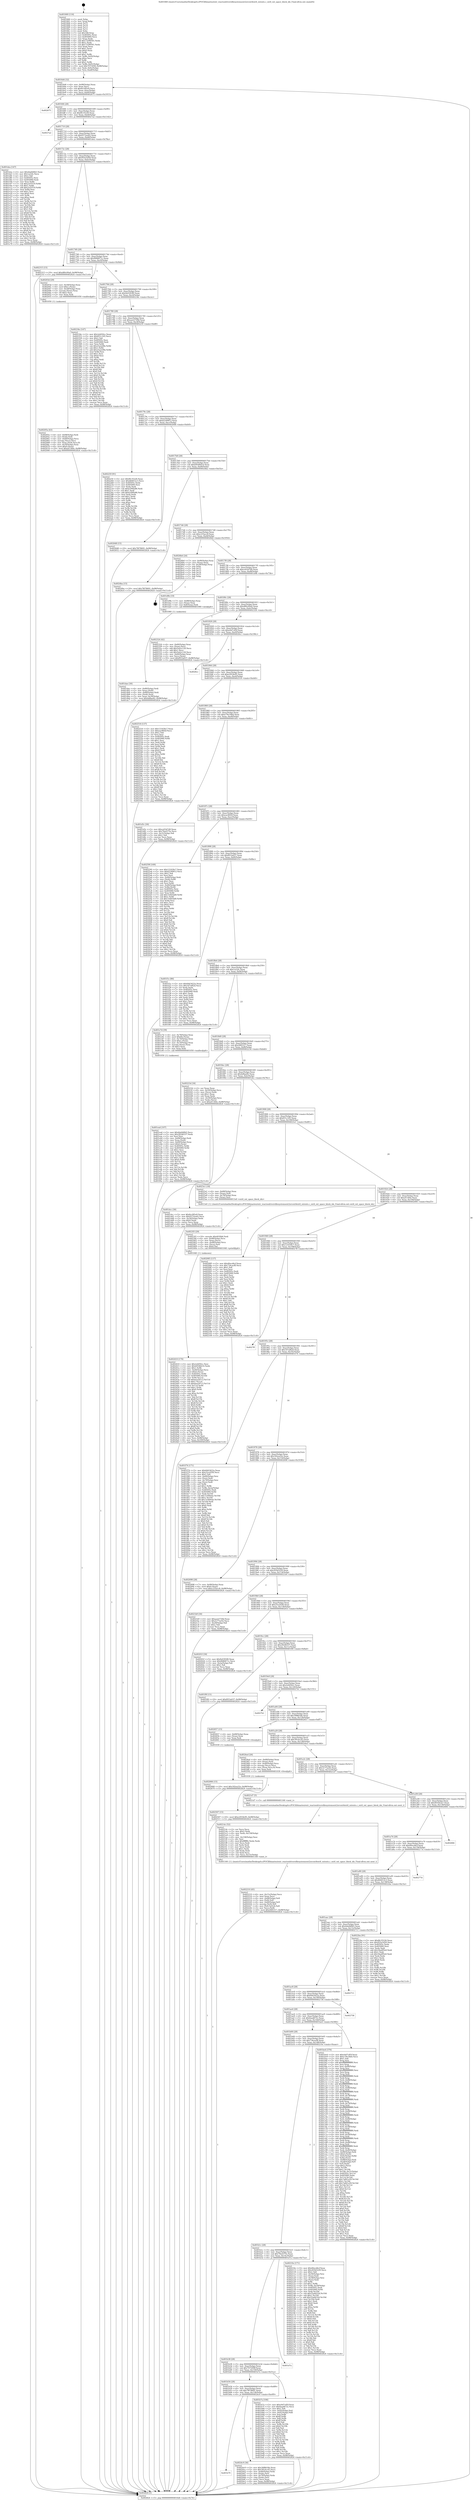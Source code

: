 digraph "0x401660" {
  label = "0x401660 (/mnt/c/Users/mathe/Desktop/tcc/POCII/binaries/extr_reactosdriversfilesystemsext2srcext4ext4_extents.c_ext4_ext_space_block_idx_Final-ollvm.out::main(0))"
  labelloc = "t"
  node[shape=record]

  Entry [label="",width=0.3,height=0.3,shape=circle,fillcolor=black,style=filled]
  "0x4016d4" [label="{
     0x4016d4 [32]\l
     | [instrs]\l
     &nbsp;&nbsp;0x4016d4 \<+6\>: mov -0x98(%rbp),%eax\l
     &nbsp;&nbsp;0x4016da \<+2\>: mov %eax,%ecx\l
     &nbsp;&nbsp;0x4016dc \<+6\>: sub $0x8cc9f2e9,%ecx\l
     &nbsp;&nbsp;0x4016e2 \<+6\>: mov %eax,-0xac(%rbp)\l
     &nbsp;&nbsp;0x4016e8 \<+6\>: mov %ecx,-0xb0(%rbp)\l
     &nbsp;&nbsp;0x4016ee \<+6\>: je 0000000000402675 \<main+0x1015\>\l
  }"]
  "0x402675" [label="{
     0x402675\l
  }", style=dashed]
  "0x4016f4" [label="{
     0x4016f4 [28]\l
     | [instrs]\l
     &nbsp;&nbsp;0x4016f4 \<+5\>: jmp 00000000004016f9 \<main+0x99\>\l
     &nbsp;&nbsp;0x4016f9 \<+6\>: mov -0xac(%rbp),%eax\l
     &nbsp;&nbsp;0x4016ff \<+5\>: sub $0x8fc35226,%eax\l
     &nbsp;&nbsp;0x401704 \<+6\>: mov %eax,-0xb4(%rbp)\l
     &nbsp;&nbsp;0x40170a \<+6\>: je 00000000004027a2 \<main+0x1142\>\l
  }"]
  Exit [label="",width=0.3,height=0.3,shape=circle,fillcolor=black,style=filled,peripheries=2]
  "0x4027a2" [label="{
     0x4027a2\l
  }", style=dashed]
  "0x401710" [label="{
     0x401710 [28]\l
     | [instrs]\l
     &nbsp;&nbsp;0x401710 \<+5\>: jmp 0000000000401715 \<main+0xb5\>\l
     &nbsp;&nbsp;0x401715 \<+6\>: mov -0xac(%rbp),%eax\l
     &nbsp;&nbsp;0x40171b \<+5\>: sub $0x9372eeb5,%eax\l
     &nbsp;&nbsp;0x401720 \<+6\>: mov %eax,-0xb8(%rbp)\l
     &nbsp;&nbsp;0x401726 \<+6\>: je 0000000000401dea \<main+0x78a\>\l
  }"]
  "0x402666" [label="{
     0x402666 [15]\l
     | [instrs]\l
     &nbsp;&nbsp;0x402666 \<+10\>: movl $0x182ea22e,-0x98(%rbp)\l
     &nbsp;&nbsp;0x402670 \<+5\>: jmp 0000000000402824 \<main+0x11c4\>\l
  }"]
  "0x401dea" [label="{
     0x401dea [147]\l
     | [instrs]\l
     &nbsp;&nbsp;0x401dea \<+5\>: mov $0x4da9d0b5,%eax\l
     &nbsp;&nbsp;0x401def \<+5\>: mov $0x1a22fc,%ecx\l
     &nbsp;&nbsp;0x401df4 \<+2\>: mov $0x1,%dl\l
     &nbsp;&nbsp;0x401df6 \<+7\>: mov 0x40505c,%esi\l
     &nbsp;&nbsp;0x401dfd \<+7\>: mov 0x405060,%edi\l
     &nbsp;&nbsp;0x401e04 \<+3\>: mov %esi,%r8d\l
     &nbsp;&nbsp;0x401e07 \<+7\>: sub $0x2c03519,%r8d\l
     &nbsp;&nbsp;0x401e0e \<+4\>: sub $0x1,%r8d\l
     &nbsp;&nbsp;0x401e12 \<+7\>: add $0x2c03519,%r8d\l
     &nbsp;&nbsp;0x401e19 \<+4\>: imul %r8d,%esi\l
     &nbsp;&nbsp;0x401e1d \<+3\>: and $0x1,%esi\l
     &nbsp;&nbsp;0x401e20 \<+3\>: cmp $0x0,%esi\l
     &nbsp;&nbsp;0x401e23 \<+4\>: sete %r9b\l
     &nbsp;&nbsp;0x401e27 \<+3\>: cmp $0xa,%edi\l
     &nbsp;&nbsp;0x401e2a \<+4\>: setl %r10b\l
     &nbsp;&nbsp;0x401e2e \<+3\>: mov %r9b,%r11b\l
     &nbsp;&nbsp;0x401e31 \<+4\>: xor $0xff,%r11b\l
     &nbsp;&nbsp;0x401e35 \<+3\>: mov %r10b,%bl\l
     &nbsp;&nbsp;0x401e38 \<+3\>: xor $0xff,%bl\l
     &nbsp;&nbsp;0x401e3b \<+3\>: xor $0x1,%dl\l
     &nbsp;&nbsp;0x401e3e \<+3\>: mov %r11b,%r14b\l
     &nbsp;&nbsp;0x401e41 \<+4\>: and $0xff,%r14b\l
     &nbsp;&nbsp;0x401e45 \<+3\>: and %dl,%r9b\l
     &nbsp;&nbsp;0x401e48 \<+3\>: mov %bl,%r15b\l
     &nbsp;&nbsp;0x401e4b \<+4\>: and $0xff,%r15b\l
     &nbsp;&nbsp;0x401e4f \<+3\>: and %dl,%r10b\l
     &nbsp;&nbsp;0x401e52 \<+3\>: or %r9b,%r14b\l
     &nbsp;&nbsp;0x401e55 \<+3\>: or %r10b,%r15b\l
     &nbsp;&nbsp;0x401e58 \<+3\>: xor %r15b,%r14b\l
     &nbsp;&nbsp;0x401e5b \<+3\>: or %bl,%r11b\l
     &nbsp;&nbsp;0x401e5e \<+4\>: xor $0xff,%r11b\l
     &nbsp;&nbsp;0x401e62 \<+3\>: or $0x1,%dl\l
     &nbsp;&nbsp;0x401e65 \<+3\>: and %dl,%r11b\l
     &nbsp;&nbsp;0x401e68 \<+3\>: or %r11b,%r14b\l
     &nbsp;&nbsp;0x401e6b \<+4\>: test $0x1,%r14b\l
     &nbsp;&nbsp;0x401e6f \<+3\>: cmovne %ecx,%eax\l
     &nbsp;&nbsp;0x401e72 \<+6\>: mov %eax,-0x98(%rbp)\l
     &nbsp;&nbsp;0x401e78 \<+5\>: jmp 0000000000402824 \<main+0x11c4\>\l
  }"]
  "0x40172c" [label="{
     0x40172c [28]\l
     | [instrs]\l
     &nbsp;&nbsp;0x40172c \<+5\>: jmp 0000000000401731 \<main+0xd1\>\l
     &nbsp;&nbsp;0x401731 \<+6\>: mov -0xac(%rbp),%eax\l
     &nbsp;&nbsp;0x401737 \<+5\>: sub $0x955e5d50,%eax\l
     &nbsp;&nbsp;0x40173c \<+6\>: mov %eax,-0xbc(%rbp)\l
     &nbsp;&nbsp;0x401742 \<+6\>: je 0000000000402315 \<main+0xcb5\>\l
  }"]
  "0x402507" [label="{
     0x402507 [15]\l
     | [instrs]\l
     &nbsp;&nbsp;0x402507 \<+10\>: movl $0xe2918e95,-0x98(%rbp)\l
     &nbsp;&nbsp;0x402511 \<+5\>: jmp 0000000000402824 \<main+0x11c4\>\l
  }"]
  "0x402315" [label="{
     0x402315 [15]\l
     | [instrs]\l
     &nbsp;&nbsp;0x402315 \<+10\>: movl $0xd80c00a0,-0x98(%rbp)\l
     &nbsp;&nbsp;0x40231f \<+5\>: jmp 0000000000402824 \<main+0x11c4\>\l
  }"]
  "0x401748" [label="{
     0x401748 [28]\l
     | [instrs]\l
     &nbsp;&nbsp;0x401748 \<+5\>: jmp 000000000040174d \<main+0xed\>\l
     &nbsp;&nbsp;0x40174d \<+6\>: mov -0xac(%rbp),%eax\l
     &nbsp;&nbsp;0x401753 \<+5\>: sub $0x9686871c,%eax\l
     &nbsp;&nbsp;0x401758 \<+6\>: mov %eax,-0xc0(%rbp)\l
     &nbsp;&nbsp;0x40175e \<+6\>: je 000000000040203d \<main+0x9dd\>\l
  }"]
  "0x401b70" [label="{
     0x401b70\l
  }", style=dashed]
  "0x40203d" [label="{
     0x40203d [29]\l
     | [instrs]\l
     &nbsp;&nbsp;0x40203d \<+4\>: mov -0x58(%rbp),%rax\l
     &nbsp;&nbsp;0x402041 \<+6\>: movl $0x1,(%rax)\l
     &nbsp;&nbsp;0x402047 \<+4\>: mov -0x58(%rbp),%rax\l
     &nbsp;&nbsp;0x40204b \<+3\>: movslq (%rax),%rax\l
     &nbsp;&nbsp;0x40204e \<+4\>: shl $0x2,%rax\l
     &nbsp;&nbsp;0x402052 \<+3\>: mov %rax,%rdi\l
     &nbsp;&nbsp;0x402055 \<+5\>: call 0000000000401050 \<malloc@plt\>\l
     | [calls]\l
     &nbsp;&nbsp;0x401050 \{1\} (unknown)\l
  }"]
  "0x401764" [label="{
     0x401764 [28]\l
     | [instrs]\l
     &nbsp;&nbsp;0x401764 \<+5\>: jmp 0000000000401769 \<main+0x109\>\l
     &nbsp;&nbsp;0x401769 \<+6\>: mov -0xac(%rbp),%eax\l
     &nbsp;&nbsp;0x40176f \<+5\>: sub $0x9e0393f0,%eax\l
     &nbsp;&nbsp;0x401774 \<+6\>: mov %eax,-0xc4(%rbp)\l
     &nbsp;&nbsp;0x40177a \<+6\>: je 000000000040234e \<main+0xcee\>\l
  }"]
  "0x4024c9" [label="{
     0x4024c9 [36]\l
     | [instrs]\l
     &nbsp;&nbsp;0x4024c9 \<+5\>: mov $0x30f8b54b,%eax\l
     &nbsp;&nbsp;0x4024ce \<+5\>: mov $0x391dcc43,%ecx\l
     &nbsp;&nbsp;0x4024d3 \<+4\>: mov -0x40(%rbp),%rdx\l
     &nbsp;&nbsp;0x4024d7 \<+2\>: mov (%rdx),%esi\l
     &nbsp;&nbsp;0x4024d9 \<+4\>: mov -0x70(%rbp),%rdx\l
     &nbsp;&nbsp;0x4024dd \<+2\>: cmp (%rdx),%esi\l
     &nbsp;&nbsp;0x4024df \<+3\>: cmovl %ecx,%eax\l
     &nbsp;&nbsp;0x4024e2 \<+6\>: mov %eax,-0x98(%rbp)\l
     &nbsp;&nbsp;0x4024e8 \<+5\>: jmp 0000000000402824 \<main+0x11c4\>\l
  }"]
  "0x40234e" [label="{
     0x40234e [147]\l
     | [instrs]\l
     &nbsp;&nbsp;0x40234e \<+5\>: mov $0x2efd50cc,%eax\l
     &nbsp;&nbsp;0x402353 \<+5\>: mov $0x651c165,%ecx\l
     &nbsp;&nbsp;0x402358 \<+2\>: mov $0x1,%dl\l
     &nbsp;&nbsp;0x40235a \<+7\>: mov 0x40505c,%esi\l
     &nbsp;&nbsp;0x402361 \<+7\>: mov 0x405060,%edi\l
     &nbsp;&nbsp;0x402368 \<+3\>: mov %esi,%r8d\l
     &nbsp;&nbsp;0x40236b \<+7\>: sub $0x25a2ef6b,%r8d\l
     &nbsp;&nbsp;0x402372 \<+4\>: sub $0x1,%r8d\l
     &nbsp;&nbsp;0x402376 \<+7\>: add $0x25a2ef6b,%r8d\l
     &nbsp;&nbsp;0x40237d \<+4\>: imul %r8d,%esi\l
     &nbsp;&nbsp;0x402381 \<+3\>: and $0x1,%esi\l
     &nbsp;&nbsp;0x402384 \<+3\>: cmp $0x0,%esi\l
     &nbsp;&nbsp;0x402387 \<+4\>: sete %r9b\l
     &nbsp;&nbsp;0x40238b \<+3\>: cmp $0xa,%edi\l
     &nbsp;&nbsp;0x40238e \<+4\>: setl %r10b\l
     &nbsp;&nbsp;0x402392 \<+3\>: mov %r9b,%r11b\l
     &nbsp;&nbsp;0x402395 \<+4\>: xor $0xff,%r11b\l
     &nbsp;&nbsp;0x402399 \<+3\>: mov %r10b,%bl\l
     &nbsp;&nbsp;0x40239c \<+3\>: xor $0xff,%bl\l
     &nbsp;&nbsp;0x40239f \<+3\>: xor $0x0,%dl\l
     &nbsp;&nbsp;0x4023a2 \<+3\>: mov %r11b,%r14b\l
     &nbsp;&nbsp;0x4023a5 \<+4\>: and $0x0,%r14b\l
     &nbsp;&nbsp;0x4023a9 \<+3\>: and %dl,%r9b\l
     &nbsp;&nbsp;0x4023ac \<+3\>: mov %bl,%r15b\l
     &nbsp;&nbsp;0x4023af \<+4\>: and $0x0,%r15b\l
     &nbsp;&nbsp;0x4023b3 \<+3\>: and %dl,%r10b\l
     &nbsp;&nbsp;0x4023b6 \<+3\>: or %r9b,%r14b\l
     &nbsp;&nbsp;0x4023b9 \<+3\>: or %r10b,%r15b\l
     &nbsp;&nbsp;0x4023bc \<+3\>: xor %r15b,%r14b\l
     &nbsp;&nbsp;0x4023bf \<+3\>: or %bl,%r11b\l
     &nbsp;&nbsp;0x4023c2 \<+4\>: xor $0xff,%r11b\l
     &nbsp;&nbsp;0x4023c6 \<+3\>: or $0x0,%dl\l
     &nbsp;&nbsp;0x4023c9 \<+3\>: and %dl,%r11b\l
     &nbsp;&nbsp;0x4023cc \<+3\>: or %r11b,%r14b\l
     &nbsp;&nbsp;0x4023cf \<+4\>: test $0x1,%r14b\l
     &nbsp;&nbsp;0x4023d3 \<+3\>: cmovne %ecx,%eax\l
     &nbsp;&nbsp;0x4023d6 \<+6\>: mov %eax,-0x98(%rbp)\l
     &nbsp;&nbsp;0x4023dc \<+5\>: jmp 0000000000402824 \<main+0x11c4\>\l
  }"]
  "0x401780" [label="{
     0x401780 [28]\l
     | [instrs]\l
     &nbsp;&nbsp;0x401780 \<+5\>: jmp 0000000000401785 \<main+0x125\>\l
     &nbsp;&nbsp;0x401785 \<+6\>: mov -0xac(%rbp),%eax\l
     &nbsp;&nbsp;0x40178b \<+5\>: sub $0xaa22729d,%eax\l
     &nbsp;&nbsp;0x401790 \<+6\>: mov %eax,-0xc8(%rbp)\l
     &nbsp;&nbsp;0x401796 \<+6\>: je 000000000040225f \<main+0xbff\>\l
  }"]
  "0x402410" [label="{
     0x402410 [170]\l
     | [instrs]\l
     &nbsp;&nbsp;0x402410 \<+5\>: mov $0x2efd50cc,%esi\l
     &nbsp;&nbsp;0x402415 \<+5\>: mov $0xb9548d14,%edx\l
     &nbsp;&nbsp;0x40241a \<+3\>: mov $0x1,%r8b\l
     &nbsp;&nbsp;0x40241d \<+4\>: mov -0x40(%rbp),%rcx\l
     &nbsp;&nbsp;0x402421 \<+6\>: movl $0x0,(%rcx)\l
     &nbsp;&nbsp;0x402427 \<+8\>: mov 0x40505c,%r9d\l
     &nbsp;&nbsp;0x40242f \<+8\>: mov 0x405060,%r10d\l
     &nbsp;&nbsp;0x402437 \<+3\>: mov %r9d,%r11d\l
     &nbsp;&nbsp;0x40243a \<+7\>: add $0xbea297c3,%r11d\l
     &nbsp;&nbsp;0x402441 \<+4\>: sub $0x1,%r11d\l
     &nbsp;&nbsp;0x402445 \<+7\>: sub $0xbea297c3,%r11d\l
     &nbsp;&nbsp;0x40244c \<+4\>: imul %r11d,%r9d\l
     &nbsp;&nbsp;0x402450 \<+4\>: and $0x1,%r9d\l
     &nbsp;&nbsp;0x402454 \<+4\>: cmp $0x0,%r9d\l
     &nbsp;&nbsp;0x402458 \<+3\>: sete %bl\l
     &nbsp;&nbsp;0x40245b \<+4\>: cmp $0xa,%r10d\l
     &nbsp;&nbsp;0x40245f \<+4\>: setl %r14b\l
     &nbsp;&nbsp;0x402463 \<+3\>: mov %bl,%r15b\l
     &nbsp;&nbsp;0x402466 \<+4\>: xor $0xff,%r15b\l
     &nbsp;&nbsp;0x40246a \<+3\>: mov %r14b,%r12b\l
     &nbsp;&nbsp;0x40246d \<+4\>: xor $0xff,%r12b\l
     &nbsp;&nbsp;0x402471 \<+4\>: xor $0x0,%r8b\l
     &nbsp;&nbsp;0x402475 \<+3\>: mov %r15b,%r13b\l
     &nbsp;&nbsp;0x402478 \<+4\>: and $0x0,%r13b\l
     &nbsp;&nbsp;0x40247c \<+3\>: and %r8b,%bl\l
     &nbsp;&nbsp;0x40247f \<+3\>: mov %r12b,%cl\l
     &nbsp;&nbsp;0x402482 \<+3\>: and $0x0,%cl\l
     &nbsp;&nbsp;0x402485 \<+3\>: and %r8b,%r14b\l
     &nbsp;&nbsp;0x402488 \<+3\>: or %bl,%r13b\l
     &nbsp;&nbsp;0x40248b \<+3\>: or %r14b,%cl\l
     &nbsp;&nbsp;0x40248e \<+3\>: xor %cl,%r13b\l
     &nbsp;&nbsp;0x402491 \<+3\>: or %r12b,%r15b\l
     &nbsp;&nbsp;0x402494 \<+4\>: xor $0xff,%r15b\l
     &nbsp;&nbsp;0x402498 \<+4\>: or $0x0,%r8b\l
     &nbsp;&nbsp;0x40249c \<+3\>: and %r8b,%r15b\l
     &nbsp;&nbsp;0x40249f \<+3\>: or %r15b,%r13b\l
     &nbsp;&nbsp;0x4024a2 \<+4\>: test $0x1,%r13b\l
     &nbsp;&nbsp;0x4024a6 \<+3\>: cmovne %edx,%esi\l
     &nbsp;&nbsp;0x4024a9 \<+6\>: mov %esi,-0x98(%rbp)\l
     &nbsp;&nbsp;0x4024af \<+6\>: mov %eax,-0x160(%rbp)\l
     &nbsp;&nbsp;0x4024b5 \<+5\>: jmp 0000000000402824 \<main+0x11c4\>\l
  }"]
  "0x40225f" [label="{
     0x40225f [91]\l
     | [instrs]\l
     &nbsp;&nbsp;0x40225f \<+5\>: mov $0x8fc35226,%eax\l
     &nbsp;&nbsp;0x402264 \<+5\>: mov $0x464012c3,%ecx\l
     &nbsp;&nbsp;0x402269 \<+7\>: mov 0x40505c,%edx\l
     &nbsp;&nbsp;0x402270 \<+7\>: mov 0x405060,%esi\l
     &nbsp;&nbsp;0x402277 \<+2\>: mov %edx,%edi\l
     &nbsp;&nbsp;0x402279 \<+6\>: sub $0xb394fa86,%edi\l
     &nbsp;&nbsp;0x40227f \<+3\>: sub $0x1,%edi\l
     &nbsp;&nbsp;0x402282 \<+6\>: add $0xb394fa86,%edi\l
     &nbsp;&nbsp;0x402288 \<+3\>: imul %edi,%edx\l
     &nbsp;&nbsp;0x40228b \<+3\>: and $0x1,%edx\l
     &nbsp;&nbsp;0x40228e \<+3\>: cmp $0x0,%edx\l
     &nbsp;&nbsp;0x402291 \<+4\>: sete %r8b\l
     &nbsp;&nbsp;0x402295 \<+3\>: cmp $0xa,%esi\l
     &nbsp;&nbsp;0x402298 \<+4\>: setl %r9b\l
     &nbsp;&nbsp;0x40229c \<+3\>: mov %r8b,%r10b\l
     &nbsp;&nbsp;0x40229f \<+3\>: and %r9b,%r10b\l
     &nbsp;&nbsp;0x4022a2 \<+3\>: xor %r9b,%r8b\l
     &nbsp;&nbsp;0x4022a5 \<+3\>: or %r8b,%r10b\l
     &nbsp;&nbsp;0x4022a8 \<+4\>: test $0x1,%r10b\l
     &nbsp;&nbsp;0x4022ac \<+3\>: cmovne %ecx,%eax\l
     &nbsp;&nbsp;0x4022af \<+6\>: mov %eax,-0x98(%rbp)\l
     &nbsp;&nbsp;0x4022b5 \<+5\>: jmp 0000000000402824 \<main+0x11c4\>\l
  }"]
  "0x40179c" [label="{
     0x40179c [28]\l
     | [instrs]\l
     &nbsp;&nbsp;0x40179c \<+5\>: jmp 00000000004017a1 \<main+0x141\>\l
     &nbsp;&nbsp;0x4017a1 \<+6\>: mov -0xac(%rbp),%eax\l
     &nbsp;&nbsp;0x4017a7 \<+5\>: sub $0xb2309f12,%eax\l
     &nbsp;&nbsp;0x4017ac \<+6\>: mov %eax,-0xcc(%rbp)\l
     &nbsp;&nbsp;0x4017b2 \<+6\>: je 0000000000402648 \<main+0xfe8\>\l
  }"]
  "0x4023f3" [label="{
     0x4023f3 [29]\l
     | [instrs]\l
     &nbsp;&nbsp;0x4023f3 \<+10\>: movabs $0x4030b6,%rdi\l
     &nbsp;&nbsp;0x4023fd \<+4\>: mov -0x48(%rbp),%rcx\l
     &nbsp;&nbsp;0x402401 \<+2\>: mov %eax,(%rcx)\l
     &nbsp;&nbsp;0x402403 \<+4\>: mov -0x48(%rbp),%rcx\l
     &nbsp;&nbsp;0x402407 \<+2\>: mov (%rcx),%esi\l
     &nbsp;&nbsp;0x402409 \<+2\>: mov $0x0,%al\l
     &nbsp;&nbsp;0x40240b \<+5\>: call 0000000000401040 \<printf@plt\>\l
     | [calls]\l
     &nbsp;&nbsp;0x401040 \{1\} (unknown)\l
  }"]
  "0x402648" [label="{
     0x402648 [15]\l
     | [instrs]\l
     &nbsp;&nbsp;0x402648 \<+10\>: movl $0x7f678691,-0x98(%rbp)\l
     &nbsp;&nbsp;0x402652 \<+5\>: jmp 0000000000402824 \<main+0x11c4\>\l
  }"]
  "0x4017b8" [label="{
     0x4017b8 [28]\l
     | [instrs]\l
     &nbsp;&nbsp;0x4017b8 \<+5\>: jmp 00000000004017bd \<main+0x15d\>\l
     &nbsp;&nbsp;0x4017bd \<+6\>: mov -0xac(%rbp),%eax\l
     &nbsp;&nbsp;0x4017c3 \<+5\>: sub $0xb9548d14,%eax\l
     &nbsp;&nbsp;0x4017c8 \<+6\>: mov %eax,-0xd0(%rbp)\l
     &nbsp;&nbsp;0x4017ce \<+6\>: je 00000000004024ba \<main+0xe5a\>\l
  }"]
  "0x402210" [label="{
     0x402210 [45]\l
     | [instrs]\l
     &nbsp;&nbsp;0x402210 \<+6\>: mov -0x15c(%rbp),%ecx\l
     &nbsp;&nbsp;0x402216 \<+3\>: imul %eax,%ecx\l
     &nbsp;&nbsp;0x402219 \<+4\>: mov -0x68(%rbp),%r8\l
     &nbsp;&nbsp;0x40221d \<+3\>: mov (%r8),%r8\l
     &nbsp;&nbsp;0x402220 \<+4\>: mov -0x60(%rbp),%r9\l
     &nbsp;&nbsp;0x402224 \<+3\>: movslq (%r9),%r9\l
     &nbsp;&nbsp;0x402227 \<+4\>: mov (%r8,%r9,8),%r8\l
     &nbsp;&nbsp;0x40222b \<+3\>: mov %ecx,(%r8)\l
     &nbsp;&nbsp;0x40222e \<+10\>: movl $0x2685317,-0x98(%rbp)\l
     &nbsp;&nbsp;0x402238 \<+5\>: jmp 0000000000402824 \<main+0x11c4\>\l
  }"]
  "0x4024ba" [label="{
     0x4024ba [15]\l
     | [instrs]\l
     &nbsp;&nbsp;0x4024ba \<+10\>: movl $0x7f678691,-0x98(%rbp)\l
     &nbsp;&nbsp;0x4024c4 \<+5\>: jmp 0000000000402824 \<main+0x11c4\>\l
  }"]
  "0x4017d4" [label="{
     0x4017d4 [28]\l
     | [instrs]\l
     &nbsp;&nbsp;0x4017d4 \<+5\>: jmp 00000000004017d9 \<main+0x179\>\l
     &nbsp;&nbsp;0x4017d9 \<+6\>: mov -0xac(%rbp),%eax\l
     &nbsp;&nbsp;0x4017df \<+5\>: sub $0xc235acc8,%eax\l
     &nbsp;&nbsp;0x4017e4 \<+6\>: mov %eax,-0xd4(%rbp)\l
     &nbsp;&nbsp;0x4017ea \<+6\>: je 00000000004026b4 \<main+0x1054\>\l
  }"]
  "0x4021dc" [label="{
     0x4021dc [52]\l
     | [instrs]\l
     &nbsp;&nbsp;0x4021dc \<+2\>: xor %ecx,%ecx\l
     &nbsp;&nbsp;0x4021de \<+5\>: mov $0x2,%edx\l
     &nbsp;&nbsp;0x4021e3 \<+6\>: mov %edx,-0x158(%rbp)\l
     &nbsp;&nbsp;0x4021e9 \<+1\>: cltd\l
     &nbsp;&nbsp;0x4021ea \<+6\>: mov -0x158(%rbp),%esi\l
     &nbsp;&nbsp;0x4021f0 \<+2\>: idiv %esi\l
     &nbsp;&nbsp;0x4021f2 \<+6\>: imul $0xfffffffe,%edx,%edx\l
     &nbsp;&nbsp;0x4021f8 \<+2\>: mov %ecx,%edi\l
     &nbsp;&nbsp;0x4021fa \<+2\>: sub %edx,%edi\l
     &nbsp;&nbsp;0x4021fc \<+2\>: mov %ecx,%edx\l
     &nbsp;&nbsp;0x4021fe \<+3\>: sub $0x1,%edx\l
     &nbsp;&nbsp;0x402201 \<+2\>: add %edx,%edi\l
     &nbsp;&nbsp;0x402203 \<+2\>: sub %edi,%ecx\l
     &nbsp;&nbsp;0x402205 \<+6\>: mov %ecx,-0x15c(%rbp)\l
     &nbsp;&nbsp;0x40220b \<+5\>: call 0000000000401160 \<next_i\>\l
     | [calls]\l
     &nbsp;&nbsp;0x401160 \{1\} (/mnt/c/Users/mathe/Desktop/tcc/POCII/binaries/extr_reactosdriversfilesystemsext2srcext4ext4_extents.c_ext4_ext_space_block_idx_Final-ollvm.out::next_i)\l
  }"]
  "0x4026b4" [label="{
     0x4026b4 [24]\l
     | [instrs]\l
     &nbsp;&nbsp;0x4026b4 \<+7\>: mov -0x90(%rbp),%rax\l
     &nbsp;&nbsp;0x4026bb \<+2\>: mov (%rax),%eax\l
     &nbsp;&nbsp;0x4026bd \<+4\>: lea -0x28(%rbp),%rsp\l
     &nbsp;&nbsp;0x4026c1 \<+1\>: pop %rbx\l
     &nbsp;&nbsp;0x4026c2 \<+2\>: pop %r12\l
     &nbsp;&nbsp;0x4026c4 \<+2\>: pop %r13\l
     &nbsp;&nbsp;0x4026c6 \<+2\>: pop %r14\l
     &nbsp;&nbsp;0x4026c8 \<+2\>: pop %r15\l
     &nbsp;&nbsp;0x4026ca \<+1\>: pop %rbp\l
     &nbsp;&nbsp;0x4026cb \<+1\>: ret\l
  }"]
  "0x4017f0" [label="{
     0x4017f0 [28]\l
     | [instrs]\l
     &nbsp;&nbsp;0x4017f0 \<+5\>: jmp 00000000004017f5 \<main+0x195\>\l
     &nbsp;&nbsp;0x4017f5 \<+6\>: mov -0xac(%rbp),%eax\l
     &nbsp;&nbsp;0x4017fb \<+5\>: sub $0xce03d7d9,%eax\l
     &nbsp;&nbsp;0x401800 \<+6\>: mov %eax,-0xd8(%rbp)\l
     &nbsp;&nbsp;0x401806 \<+6\>: je 0000000000401d9b \<main+0x73b\>\l
  }"]
  "0x40205a" [label="{
     0x40205a [43]\l
     | [instrs]\l
     &nbsp;&nbsp;0x40205a \<+4\>: mov -0x68(%rbp),%rdi\l
     &nbsp;&nbsp;0x40205e \<+3\>: mov (%rdi),%rdi\l
     &nbsp;&nbsp;0x402061 \<+4\>: mov -0x60(%rbp),%rcx\l
     &nbsp;&nbsp;0x402065 \<+3\>: movslq (%rcx),%rcx\l
     &nbsp;&nbsp;0x402068 \<+4\>: mov %rax,(%rdi,%rcx,8)\l
     &nbsp;&nbsp;0x40206c \<+4\>: mov -0x50(%rbp),%rax\l
     &nbsp;&nbsp;0x402070 \<+6\>: movl $0x0,(%rax)\l
     &nbsp;&nbsp;0x402076 \<+10\>: movl $0xaf1344e,-0x98(%rbp)\l
     &nbsp;&nbsp;0x402080 \<+5\>: jmp 0000000000402824 \<main+0x11c4\>\l
  }"]
  "0x401d9b" [label="{
     0x401d9b [19]\l
     | [instrs]\l
     &nbsp;&nbsp;0x401d9b \<+7\>: mov -0x88(%rbp),%rax\l
     &nbsp;&nbsp;0x401da2 \<+3\>: mov (%rax),%rax\l
     &nbsp;&nbsp;0x401da5 \<+4\>: mov 0x8(%rax),%rdi\l
     &nbsp;&nbsp;0x401da9 \<+5\>: call 0000000000401060 \<atoi@plt\>\l
     | [calls]\l
     &nbsp;&nbsp;0x401060 \{1\} (unknown)\l
  }"]
  "0x40180c" [label="{
     0x40180c [28]\l
     | [instrs]\l
     &nbsp;&nbsp;0x40180c \<+5\>: jmp 0000000000401811 \<main+0x1b1\>\l
     &nbsp;&nbsp;0x401811 \<+6\>: mov -0xac(%rbp),%eax\l
     &nbsp;&nbsp;0x401817 \<+5\>: sub $0xd80c00a0,%eax\l
     &nbsp;&nbsp;0x40181c \<+6\>: mov %eax,-0xdc(%rbp)\l
     &nbsp;&nbsp;0x401822 \<+6\>: je 0000000000402324 \<main+0xcc4\>\l
  }"]
  "0x401ea4" [label="{
     0x401ea4 [107]\l
     | [instrs]\l
     &nbsp;&nbsp;0x401ea4 \<+5\>: mov $0x4da9d0b5,%ecx\l
     &nbsp;&nbsp;0x401ea9 \<+5\>: mov $0x28246337,%edx\l
     &nbsp;&nbsp;0x401eae \<+2\>: xor %esi,%esi\l
     &nbsp;&nbsp;0x401eb0 \<+4\>: mov -0x68(%rbp),%rdi\l
     &nbsp;&nbsp;0x401eb4 \<+3\>: mov %rax,(%rdi)\l
     &nbsp;&nbsp;0x401eb7 \<+4\>: mov -0x60(%rbp),%rax\l
     &nbsp;&nbsp;0x401ebb \<+6\>: movl $0x0,(%rax)\l
     &nbsp;&nbsp;0x401ec1 \<+8\>: mov 0x40505c,%r8d\l
     &nbsp;&nbsp;0x401ec9 \<+8\>: mov 0x405060,%r9d\l
     &nbsp;&nbsp;0x401ed1 \<+3\>: sub $0x1,%esi\l
     &nbsp;&nbsp;0x401ed4 \<+3\>: mov %r8d,%r10d\l
     &nbsp;&nbsp;0x401ed7 \<+3\>: add %esi,%r10d\l
     &nbsp;&nbsp;0x401eda \<+4\>: imul %r10d,%r8d\l
     &nbsp;&nbsp;0x401ede \<+4\>: and $0x1,%r8d\l
     &nbsp;&nbsp;0x401ee2 \<+4\>: cmp $0x0,%r8d\l
     &nbsp;&nbsp;0x401ee6 \<+4\>: sete %r11b\l
     &nbsp;&nbsp;0x401eea \<+4\>: cmp $0xa,%r9d\l
     &nbsp;&nbsp;0x401eee \<+3\>: setl %bl\l
     &nbsp;&nbsp;0x401ef1 \<+3\>: mov %r11b,%r14b\l
     &nbsp;&nbsp;0x401ef4 \<+3\>: and %bl,%r14b\l
     &nbsp;&nbsp;0x401ef7 \<+3\>: xor %bl,%r11b\l
     &nbsp;&nbsp;0x401efa \<+3\>: or %r11b,%r14b\l
     &nbsp;&nbsp;0x401efd \<+4\>: test $0x1,%r14b\l
     &nbsp;&nbsp;0x401f01 \<+3\>: cmovne %edx,%ecx\l
     &nbsp;&nbsp;0x401f04 \<+6\>: mov %ecx,-0x98(%rbp)\l
     &nbsp;&nbsp;0x401f0a \<+5\>: jmp 0000000000402824 \<main+0x11c4\>\l
  }"]
  "0x402324" [label="{
     0x402324 [42]\l
     | [instrs]\l
     &nbsp;&nbsp;0x402324 \<+4\>: mov -0x60(%rbp),%rax\l
     &nbsp;&nbsp;0x402328 \<+2\>: mov (%rax),%ecx\l
     &nbsp;&nbsp;0x40232a \<+6\>: add $0x5eb2c120,%ecx\l
     &nbsp;&nbsp;0x402330 \<+3\>: add $0x1,%ecx\l
     &nbsp;&nbsp;0x402333 \<+6\>: sub $0x5eb2c120,%ecx\l
     &nbsp;&nbsp;0x402339 \<+4\>: mov -0x60(%rbp),%rax\l
     &nbsp;&nbsp;0x40233d \<+2\>: mov %ecx,(%rax)\l
     &nbsp;&nbsp;0x40233f \<+10\>: movl $0xf053a037,-0x98(%rbp)\l
     &nbsp;&nbsp;0x402349 \<+5\>: jmp 0000000000402824 \<main+0x11c4\>\l
  }"]
  "0x401828" [label="{
     0x401828 [28]\l
     | [instrs]\l
     &nbsp;&nbsp;0x401828 \<+5\>: jmp 000000000040182d \<main+0x1cd\>\l
     &nbsp;&nbsp;0x40182d \<+6\>: mov -0xac(%rbp),%eax\l
     &nbsp;&nbsp;0x401833 \<+5\>: sub $0xe0d7c85f,%eax\l
     &nbsp;&nbsp;0x401838 \<+6\>: mov %eax,-0xe0(%rbp)\l
     &nbsp;&nbsp;0x40183e \<+6\>: je 00000000004026cc \<main+0x106c\>\l
  }"]
  "0x401dae" [label="{
     0x401dae [30]\l
     | [instrs]\l
     &nbsp;&nbsp;0x401dae \<+4\>: mov -0x80(%rbp),%rdi\l
     &nbsp;&nbsp;0x401db2 \<+2\>: mov %eax,(%rdi)\l
     &nbsp;&nbsp;0x401db4 \<+4\>: mov -0x80(%rbp),%rdi\l
     &nbsp;&nbsp;0x401db8 \<+2\>: mov (%rdi),%eax\l
     &nbsp;&nbsp;0x401dba \<+3\>: mov %eax,-0x30(%rbp)\l
     &nbsp;&nbsp;0x401dbd \<+10\>: movl $0x4d8ae82,-0x98(%rbp)\l
     &nbsp;&nbsp;0x401dc7 \<+5\>: jmp 0000000000402824 \<main+0x11c4\>\l
  }"]
  "0x4026cc" [label="{
     0x4026cc\l
  }", style=dashed]
  "0x401844" [label="{
     0x401844 [28]\l
     | [instrs]\l
     &nbsp;&nbsp;0x401844 \<+5\>: jmp 0000000000401849 \<main+0x1e9\>\l
     &nbsp;&nbsp;0x401849 \<+6\>: mov -0xac(%rbp),%eax\l
     &nbsp;&nbsp;0x40184f \<+5\>: sub $0xe2918e95,%eax\l
     &nbsp;&nbsp;0x401854 \<+6\>: mov %eax,-0xe4(%rbp)\l
     &nbsp;&nbsp;0x40185a \<+6\>: je 0000000000402516 \<main+0xeb6\>\l
  }"]
  "0x401660" [label="{
     0x401660 [116]\l
     | [instrs]\l
     &nbsp;&nbsp;0x401660 \<+1\>: push %rbp\l
     &nbsp;&nbsp;0x401661 \<+3\>: mov %rsp,%rbp\l
     &nbsp;&nbsp;0x401664 \<+2\>: push %r15\l
     &nbsp;&nbsp;0x401666 \<+2\>: push %r14\l
     &nbsp;&nbsp;0x401668 \<+2\>: push %r13\l
     &nbsp;&nbsp;0x40166a \<+2\>: push %r12\l
     &nbsp;&nbsp;0x40166c \<+1\>: push %rbx\l
     &nbsp;&nbsp;0x40166d \<+7\>: sub $0x168,%rsp\l
     &nbsp;&nbsp;0x401674 \<+7\>: mov 0x40505c,%eax\l
     &nbsp;&nbsp;0x40167b \<+7\>: mov 0x405060,%ecx\l
     &nbsp;&nbsp;0x401682 \<+2\>: mov %eax,%edx\l
     &nbsp;&nbsp;0x401684 \<+6\>: add $0x73296561,%edx\l
     &nbsp;&nbsp;0x40168a \<+3\>: sub $0x1,%edx\l
     &nbsp;&nbsp;0x40168d \<+6\>: sub $0x73296561,%edx\l
     &nbsp;&nbsp;0x401693 \<+3\>: imul %edx,%eax\l
     &nbsp;&nbsp;0x401696 \<+3\>: and $0x1,%eax\l
     &nbsp;&nbsp;0x401699 \<+3\>: cmp $0x0,%eax\l
     &nbsp;&nbsp;0x40169c \<+4\>: sete %r8b\l
     &nbsp;&nbsp;0x4016a0 \<+4\>: and $0x1,%r8b\l
     &nbsp;&nbsp;0x4016a4 \<+7\>: mov %r8b,-0x92(%rbp)\l
     &nbsp;&nbsp;0x4016ab \<+3\>: cmp $0xa,%ecx\l
     &nbsp;&nbsp;0x4016ae \<+4\>: setl %r8b\l
     &nbsp;&nbsp;0x4016b2 \<+4\>: and $0x1,%r8b\l
     &nbsp;&nbsp;0x4016b6 \<+7\>: mov %r8b,-0x91(%rbp)\l
     &nbsp;&nbsp;0x4016bd \<+10\>: movl $0x7f37d59f,-0x98(%rbp)\l
     &nbsp;&nbsp;0x4016c7 \<+6\>: mov %edi,-0x9c(%rbp)\l
     &nbsp;&nbsp;0x4016cd \<+7\>: mov %rsi,-0xa8(%rbp)\l
  }"]
  "0x402516" [label="{
     0x402516 [137]\l
     | [instrs]\l
     &nbsp;&nbsp;0x402516 \<+5\>: mov $0x121630c7,%eax\l
     &nbsp;&nbsp;0x40251b \<+5\>: mov $0xeacf692f,%ecx\l
     &nbsp;&nbsp;0x402520 \<+2\>: mov $0x1,%dl\l
     &nbsp;&nbsp;0x402522 \<+2\>: xor %esi,%esi\l
     &nbsp;&nbsp;0x402524 \<+7\>: mov 0x40505c,%edi\l
     &nbsp;&nbsp;0x40252b \<+8\>: mov 0x405060,%r8d\l
     &nbsp;&nbsp;0x402533 \<+3\>: sub $0x1,%esi\l
     &nbsp;&nbsp;0x402536 \<+3\>: mov %edi,%r9d\l
     &nbsp;&nbsp;0x402539 \<+3\>: add %esi,%r9d\l
     &nbsp;&nbsp;0x40253c \<+4\>: imul %r9d,%edi\l
     &nbsp;&nbsp;0x402540 \<+3\>: and $0x1,%edi\l
     &nbsp;&nbsp;0x402543 \<+3\>: cmp $0x0,%edi\l
     &nbsp;&nbsp;0x402546 \<+4\>: sete %r10b\l
     &nbsp;&nbsp;0x40254a \<+4\>: cmp $0xa,%r8d\l
     &nbsp;&nbsp;0x40254e \<+4\>: setl %r11b\l
     &nbsp;&nbsp;0x402552 \<+3\>: mov %r10b,%bl\l
     &nbsp;&nbsp;0x402555 \<+3\>: xor $0xff,%bl\l
     &nbsp;&nbsp;0x402558 \<+3\>: mov %r11b,%r14b\l
     &nbsp;&nbsp;0x40255b \<+4\>: xor $0xff,%r14b\l
     &nbsp;&nbsp;0x40255f \<+3\>: xor $0x1,%dl\l
     &nbsp;&nbsp;0x402562 \<+3\>: mov %bl,%r15b\l
     &nbsp;&nbsp;0x402565 \<+4\>: and $0xff,%r15b\l
     &nbsp;&nbsp;0x402569 \<+3\>: and %dl,%r10b\l
     &nbsp;&nbsp;0x40256c \<+3\>: mov %r14b,%r12b\l
     &nbsp;&nbsp;0x40256f \<+4\>: and $0xff,%r12b\l
     &nbsp;&nbsp;0x402573 \<+3\>: and %dl,%r11b\l
     &nbsp;&nbsp;0x402576 \<+3\>: or %r10b,%r15b\l
     &nbsp;&nbsp;0x402579 \<+3\>: or %r11b,%r12b\l
     &nbsp;&nbsp;0x40257c \<+3\>: xor %r12b,%r15b\l
     &nbsp;&nbsp;0x40257f \<+3\>: or %r14b,%bl\l
     &nbsp;&nbsp;0x402582 \<+3\>: xor $0xff,%bl\l
     &nbsp;&nbsp;0x402585 \<+3\>: or $0x1,%dl\l
     &nbsp;&nbsp;0x402588 \<+2\>: and %dl,%bl\l
     &nbsp;&nbsp;0x40258a \<+3\>: or %bl,%r15b\l
     &nbsp;&nbsp;0x40258d \<+4\>: test $0x1,%r15b\l
     &nbsp;&nbsp;0x402591 \<+3\>: cmovne %ecx,%eax\l
     &nbsp;&nbsp;0x402594 \<+6\>: mov %eax,-0x98(%rbp)\l
     &nbsp;&nbsp;0x40259a \<+5\>: jmp 0000000000402824 \<main+0x11c4\>\l
  }"]
  "0x401860" [label="{
     0x401860 [28]\l
     | [instrs]\l
     &nbsp;&nbsp;0x401860 \<+5\>: jmp 0000000000401865 \<main+0x205\>\l
     &nbsp;&nbsp;0x401865 \<+6\>: mov -0xac(%rbp),%eax\l
     &nbsp;&nbsp;0x40186b \<+5\>: sub $0xe79e18b4,%eax\l
     &nbsp;&nbsp;0x401870 \<+6\>: mov %eax,-0xe8(%rbp)\l
     &nbsp;&nbsp;0x401876 \<+6\>: je 0000000000401d5c \<main+0x6fc\>\l
  }"]
  "0x402824" [label="{
     0x402824 [5]\l
     | [instrs]\l
     &nbsp;&nbsp;0x402824 \<+5\>: jmp 00000000004016d4 \<main+0x74\>\l
  }"]
  "0x401d5c" [label="{
     0x401d5c [30]\l
     | [instrs]\l
     &nbsp;&nbsp;0x401d5c \<+5\>: mov $0xce03d7d9,%eax\l
     &nbsp;&nbsp;0x401d61 \<+5\>: mov $0x79ed375e,%ecx\l
     &nbsp;&nbsp;0x401d66 \<+3\>: mov -0x31(%rbp),%dl\l
     &nbsp;&nbsp;0x401d69 \<+3\>: test $0x1,%dl\l
     &nbsp;&nbsp;0x401d6c \<+3\>: cmovne %ecx,%eax\l
     &nbsp;&nbsp;0x401d6f \<+6\>: mov %eax,-0x98(%rbp)\l
     &nbsp;&nbsp;0x401d75 \<+5\>: jmp 0000000000402824 \<main+0x11c4\>\l
  }"]
  "0x40187c" [label="{
     0x40187c [28]\l
     | [instrs]\l
     &nbsp;&nbsp;0x40187c \<+5\>: jmp 0000000000401881 \<main+0x221\>\l
     &nbsp;&nbsp;0x401881 \<+6\>: mov -0xac(%rbp),%eax\l
     &nbsp;&nbsp;0x401887 \<+5\>: sub $0xeacf692f,%eax\l
     &nbsp;&nbsp;0x40188c \<+6\>: mov %eax,-0xec(%rbp)\l
     &nbsp;&nbsp;0x401892 \<+6\>: je 000000000040259f \<main+0xf3f\>\l
  }"]
  "0x401b54" [label="{
     0x401b54 [28]\l
     | [instrs]\l
     &nbsp;&nbsp;0x401b54 \<+5\>: jmp 0000000000401b59 \<main+0x4f9\>\l
     &nbsp;&nbsp;0x401b59 \<+6\>: mov -0xac(%rbp),%eax\l
     &nbsp;&nbsp;0x401b5f \<+5\>: sub $0x7f678691,%eax\l
     &nbsp;&nbsp;0x401b64 \<+6\>: mov %eax,-0x154(%rbp)\l
     &nbsp;&nbsp;0x401b6a \<+6\>: je 00000000004024c9 \<main+0xe69\>\l
  }"]
  "0x40259f" [label="{
     0x40259f [169]\l
     | [instrs]\l
     &nbsp;&nbsp;0x40259f \<+5\>: mov $0x121630c7,%eax\l
     &nbsp;&nbsp;0x4025a4 \<+5\>: mov $0xb2309f12,%ecx\l
     &nbsp;&nbsp;0x4025a9 \<+2\>: mov $0x1,%dl\l
     &nbsp;&nbsp;0x4025ab \<+2\>: xor %esi,%esi\l
     &nbsp;&nbsp;0x4025ad \<+4\>: mov -0x40(%rbp),%rdi\l
     &nbsp;&nbsp;0x4025b1 \<+3\>: mov (%rdi),%r8d\l
     &nbsp;&nbsp;0x4025b4 \<+3\>: sub $0x1,%esi\l
     &nbsp;&nbsp;0x4025b7 \<+3\>: sub %esi,%r8d\l
     &nbsp;&nbsp;0x4025ba \<+4\>: mov -0x40(%rbp),%rdi\l
     &nbsp;&nbsp;0x4025be \<+3\>: mov %r8d,(%rdi)\l
     &nbsp;&nbsp;0x4025c1 \<+7\>: mov 0x40505c,%esi\l
     &nbsp;&nbsp;0x4025c8 \<+8\>: mov 0x405060,%r8d\l
     &nbsp;&nbsp;0x4025d0 \<+3\>: mov %esi,%r9d\l
     &nbsp;&nbsp;0x4025d3 \<+7\>: add $0x7e9d5dd9,%r9d\l
     &nbsp;&nbsp;0x4025da \<+4\>: sub $0x1,%r9d\l
     &nbsp;&nbsp;0x4025de \<+7\>: sub $0x7e9d5dd9,%r9d\l
     &nbsp;&nbsp;0x4025e5 \<+4\>: imul %r9d,%esi\l
     &nbsp;&nbsp;0x4025e9 \<+3\>: and $0x1,%esi\l
     &nbsp;&nbsp;0x4025ec \<+3\>: cmp $0x0,%esi\l
     &nbsp;&nbsp;0x4025ef \<+4\>: sete %r10b\l
     &nbsp;&nbsp;0x4025f3 \<+4\>: cmp $0xa,%r8d\l
     &nbsp;&nbsp;0x4025f7 \<+4\>: setl %r11b\l
     &nbsp;&nbsp;0x4025fb \<+3\>: mov %r10b,%bl\l
     &nbsp;&nbsp;0x4025fe \<+3\>: xor $0xff,%bl\l
     &nbsp;&nbsp;0x402601 \<+3\>: mov %r11b,%r14b\l
     &nbsp;&nbsp;0x402604 \<+4\>: xor $0xff,%r14b\l
     &nbsp;&nbsp;0x402608 \<+3\>: xor $0x0,%dl\l
     &nbsp;&nbsp;0x40260b \<+3\>: mov %bl,%r15b\l
     &nbsp;&nbsp;0x40260e \<+4\>: and $0x0,%r15b\l
     &nbsp;&nbsp;0x402612 \<+3\>: and %dl,%r10b\l
     &nbsp;&nbsp;0x402615 \<+3\>: mov %r14b,%r12b\l
     &nbsp;&nbsp;0x402618 \<+4\>: and $0x0,%r12b\l
     &nbsp;&nbsp;0x40261c \<+3\>: and %dl,%r11b\l
     &nbsp;&nbsp;0x40261f \<+3\>: or %r10b,%r15b\l
     &nbsp;&nbsp;0x402622 \<+3\>: or %r11b,%r12b\l
     &nbsp;&nbsp;0x402625 \<+3\>: xor %r12b,%r15b\l
     &nbsp;&nbsp;0x402628 \<+3\>: or %r14b,%bl\l
     &nbsp;&nbsp;0x40262b \<+3\>: xor $0xff,%bl\l
     &nbsp;&nbsp;0x40262e \<+3\>: or $0x0,%dl\l
     &nbsp;&nbsp;0x402631 \<+2\>: and %dl,%bl\l
     &nbsp;&nbsp;0x402633 \<+3\>: or %bl,%r15b\l
     &nbsp;&nbsp;0x402636 \<+4\>: test $0x1,%r15b\l
     &nbsp;&nbsp;0x40263a \<+3\>: cmovne %ecx,%eax\l
     &nbsp;&nbsp;0x40263d \<+6\>: mov %eax,-0x98(%rbp)\l
     &nbsp;&nbsp;0x402643 \<+5\>: jmp 0000000000402824 \<main+0x11c4\>\l
  }"]
  "0x401898" [label="{
     0x401898 [28]\l
     | [instrs]\l
     &nbsp;&nbsp;0x401898 \<+5\>: jmp 000000000040189d \<main+0x23d\>\l
     &nbsp;&nbsp;0x40189d \<+6\>: mov -0xac(%rbp),%eax\l
     &nbsp;&nbsp;0x4018a3 \<+5\>: sub $0xf053a037,%eax\l
     &nbsp;&nbsp;0x4018a8 \<+6\>: mov %eax,-0xf0(%rbp)\l
     &nbsp;&nbsp;0x4018ae \<+6\>: je 0000000000401f1e \<main+0x8be\>\l
  }"]
  "0x401b7a" [label="{
     0x401b7a [106]\l
     | [instrs]\l
     &nbsp;&nbsp;0x401b7a \<+5\>: mov $0xe0d7c85f,%eax\l
     &nbsp;&nbsp;0x401b7f \<+5\>: mov $0x6aad672c,%ecx\l
     &nbsp;&nbsp;0x401b84 \<+2\>: mov $0x1,%dl\l
     &nbsp;&nbsp;0x401b86 \<+7\>: mov -0x92(%rbp),%sil\l
     &nbsp;&nbsp;0x401b8d \<+7\>: mov -0x91(%rbp),%dil\l
     &nbsp;&nbsp;0x401b94 \<+3\>: mov %sil,%r8b\l
     &nbsp;&nbsp;0x401b97 \<+4\>: xor $0xff,%r8b\l
     &nbsp;&nbsp;0x401b9b \<+3\>: mov %dil,%r9b\l
     &nbsp;&nbsp;0x401b9e \<+4\>: xor $0xff,%r9b\l
     &nbsp;&nbsp;0x401ba2 \<+3\>: xor $0x0,%dl\l
     &nbsp;&nbsp;0x401ba5 \<+3\>: mov %r8b,%r10b\l
     &nbsp;&nbsp;0x401ba8 \<+4\>: and $0x0,%r10b\l
     &nbsp;&nbsp;0x401bac \<+3\>: and %dl,%sil\l
     &nbsp;&nbsp;0x401baf \<+3\>: mov %r9b,%r11b\l
     &nbsp;&nbsp;0x401bb2 \<+4\>: and $0x0,%r11b\l
     &nbsp;&nbsp;0x401bb6 \<+3\>: and %dl,%dil\l
     &nbsp;&nbsp;0x401bb9 \<+3\>: or %sil,%r10b\l
     &nbsp;&nbsp;0x401bbc \<+3\>: or %dil,%r11b\l
     &nbsp;&nbsp;0x401bbf \<+3\>: xor %r11b,%r10b\l
     &nbsp;&nbsp;0x401bc2 \<+3\>: or %r9b,%r8b\l
     &nbsp;&nbsp;0x401bc5 \<+4\>: xor $0xff,%r8b\l
     &nbsp;&nbsp;0x401bc9 \<+3\>: or $0x0,%dl\l
     &nbsp;&nbsp;0x401bcc \<+3\>: and %dl,%r8b\l
     &nbsp;&nbsp;0x401bcf \<+3\>: or %r8b,%r10b\l
     &nbsp;&nbsp;0x401bd2 \<+4\>: test $0x1,%r10b\l
     &nbsp;&nbsp;0x401bd6 \<+3\>: cmovne %ecx,%eax\l
     &nbsp;&nbsp;0x401bd9 \<+6\>: mov %eax,-0x98(%rbp)\l
     &nbsp;&nbsp;0x401bdf \<+5\>: jmp 0000000000402824 \<main+0x11c4\>\l
  }"]
  "0x401f1e" [label="{
     0x401f1e [86]\l
     | [instrs]\l
     &nbsp;&nbsp;0x401f1e \<+5\>: mov $0x6443422a,%eax\l
     &nbsp;&nbsp;0x401f23 \<+5\>: mov $0x167af62d,%ecx\l
     &nbsp;&nbsp;0x401f28 \<+2\>: xor %edx,%edx\l
     &nbsp;&nbsp;0x401f2a \<+7\>: mov 0x40505c,%esi\l
     &nbsp;&nbsp;0x401f31 \<+7\>: mov 0x405060,%edi\l
     &nbsp;&nbsp;0x401f38 \<+3\>: sub $0x1,%edx\l
     &nbsp;&nbsp;0x401f3b \<+3\>: mov %esi,%r8d\l
     &nbsp;&nbsp;0x401f3e \<+3\>: add %edx,%r8d\l
     &nbsp;&nbsp;0x401f41 \<+4\>: imul %r8d,%esi\l
     &nbsp;&nbsp;0x401f45 \<+3\>: and $0x1,%esi\l
     &nbsp;&nbsp;0x401f48 \<+3\>: cmp $0x0,%esi\l
     &nbsp;&nbsp;0x401f4b \<+4\>: sete %r9b\l
     &nbsp;&nbsp;0x401f4f \<+3\>: cmp $0xa,%edi\l
     &nbsp;&nbsp;0x401f52 \<+4\>: setl %r10b\l
     &nbsp;&nbsp;0x401f56 \<+3\>: mov %r9b,%r11b\l
     &nbsp;&nbsp;0x401f59 \<+3\>: and %r10b,%r11b\l
     &nbsp;&nbsp;0x401f5c \<+3\>: xor %r10b,%r9b\l
     &nbsp;&nbsp;0x401f5f \<+3\>: or %r9b,%r11b\l
     &nbsp;&nbsp;0x401f62 \<+4\>: test $0x1,%r11b\l
     &nbsp;&nbsp;0x401f66 \<+3\>: cmovne %ecx,%eax\l
     &nbsp;&nbsp;0x401f69 \<+6\>: mov %eax,-0x98(%rbp)\l
     &nbsp;&nbsp;0x401f6f \<+5\>: jmp 0000000000402824 \<main+0x11c4\>\l
  }"]
  "0x4018b4" [label="{
     0x4018b4 [28]\l
     | [instrs]\l
     &nbsp;&nbsp;0x4018b4 \<+5\>: jmp 00000000004018b9 \<main+0x259\>\l
     &nbsp;&nbsp;0x4018b9 \<+6\>: mov -0xac(%rbp),%eax\l
     &nbsp;&nbsp;0x4018bf \<+5\>: sub $0x1a22fc,%eax\l
     &nbsp;&nbsp;0x4018c4 \<+6\>: mov %eax,-0xf4(%rbp)\l
     &nbsp;&nbsp;0x4018ca \<+6\>: je 0000000000401e7d \<main+0x81d\>\l
  }"]
  "0x401b38" [label="{
     0x401b38 [28]\l
     | [instrs]\l
     &nbsp;&nbsp;0x401b38 \<+5\>: jmp 0000000000401b3d \<main+0x4dd\>\l
     &nbsp;&nbsp;0x401b3d \<+6\>: mov -0xac(%rbp),%eax\l
     &nbsp;&nbsp;0x401b43 \<+5\>: sub $0x7f37d59f,%eax\l
     &nbsp;&nbsp;0x401b48 \<+6\>: mov %eax,-0x150(%rbp)\l
     &nbsp;&nbsp;0x401b4e \<+6\>: je 0000000000401b7a \<main+0x51a\>\l
  }"]
  "0x401e7d" [label="{
     0x401e7d [39]\l
     | [instrs]\l
     &nbsp;&nbsp;0x401e7d \<+4\>: mov -0x78(%rbp),%rax\l
     &nbsp;&nbsp;0x401e81 \<+6\>: movl $0x64,(%rax)\l
     &nbsp;&nbsp;0x401e87 \<+4\>: mov -0x70(%rbp),%rax\l
     &nbsp;&nbsp;0x401e8b \<+6\>: movl $0x1,(%rax)\l
     &nbsp;&nbsp;0x401e91 \<+4\>: mov -0x70(%rbp),%rax\l
     &nbsp;&nbsp;0x401e95 \<+3\>: movslq (%rax),%rax\l
     &nbsp;&nbsp;0x401e98 \<+4\>: shl $0x3,%rax\l
     &nbsp;&nbsp;0x401e9c \<+3\>: mov %rax,%rdi\l
     &nbsp;&nbsp;0x401e9f \<+5\>: call 0000000000401050 \<malloc@plt\>\l
     | [calls]\l
     &nbsp;&nbsp;0x401050 \{1\} (unknown)\l
  }"]
  "0x4018d0" [label="{
     0x4018d0 [28]\l
     | [instrs]\l
     &nbsp;&nbsp;0x4018d0 \<+5\>: jmp 00000000004018d5 \<main+0x275\>\l
     &nbsp;&nbsp;0x4018d5 \<+6\>: mov -0xac(%rbp),%eax\l
     &nbsp;&nbsp;0x4018db \<+5\>: sub $0x2685317,%eax\l
     &nbsp;&nbsp;0x4018e0 \<+6\>: mov %eax,-0xf8(%rbp)\l
     &nbsp;&nbsp;0x4018e6 \<+6\>: je 000000000040223d \<main+0xbdd\>\l
  }"]
  "0x401d7a" [label="{
     0x401d7a\l
  }", style=dashed]
  "0x40223d" [label="{
     0x40223d [34]\l
     | [instrs]\l
     &nbsp;&nbsp;0x40223d \<+2\>: xor %eax,%eax\l
     &nbsp;&nbsp;0x40223f \<+4\>: mov -0x50(%rbp),%rcx\l
     &nbsp;&nbsp;0x402243 \<+2\>: mov (%rcx),%edx\l
     &nbsp;&nbsp;0x402245 \<+3\>: sub $0x1,%eax\l
     &nbsp;&nbsp;0x402248 \<+2\>: sub %eax,%edx\l
     &nbsp;&nbsp;0x40224a \<+4\>: mov -0x50(%rbp),%rcx\l
     &nbsp;&nbsp;0x40224e \<+2\>: mov %edx,(%rcx)\l
     &nbsp;&nbsp;0x402250 \<+10\>: movl $0xaf1344e,-0x98(%rbp)\l
     &nbsp;&nbsp;0x40225a \<+5\>: jmp 0000000000402824 \<main+0x11c4\>\l
  }"]
  "0x4018ec" [label="{
     0x4018ec [28]\l
     | [instrs]\l
     &nbsp;&nbsp;0x4018ec \<+5\>: jmp 00000000004018f1 \<main+0x291\>\l
     &nbsp;&nbsp;0x4018f1 \<+6\>: mov -0xac(%rbp),%eax\l
     &nbsp;&nbsp;0x4018f7 \<+5\>: sub $0x4d8ae82,%eax\l
     &nbsp;&nbsp;0x4018fc \<+6\>: mov %eax,-0xfc(%rbp)\l
     &nbsp;&nbsp;0x401902 \<+6\>: je 0000000000401dcc \<main+0x76c\>\l
  }"]
  "0x401b1c" [label="{
     0x401b1c [28]\l
     | [instrs]\l
     &nbsp;&nbsp;0x401b1c \<+5\>: jmp 0000000000401b21 \<main+0x4c1\>\l
     &nbsp;&nbsp;0x401b21 \<+6\>: mov -0xac(%rbp),%eax\l
     &nbsp;&nbsp;0x401b27 \<+5\>: sub $0x79ed375e,%eax\l
     &nbsp;&nbsp;0x401b2c \<+6\>: mov %eax,-0x14c(%rbp)\l
     &nbsp;&nbsp;0x401b32 \<+6\>: je 0000000000401d7a \<main+0x71a\>\l
  }"]
  "0x401dcc" [label="{
     0x401dcc [30]\l
     | [instrs]\l
     &nbsp;&nbsp;0x401dcc \<+5\>: mov $0x8cc9f2e9,%eax\l
     &nbsp;&nbsp;0x401dd1 \<+5\>: mov $0x9372eeb5,%ecx\l
     &nbsp;&nbsp;0x401dd6 \<+3\>: mov -0x30(%rbp),%edx\l
     &nbsp;&nbsp;0x401dd9 \<+3\>: cmp $0x0,%edx\l
     &nbsp;&nbsp;0x401ddc \<+3\>: cmove %ecx,%eax\l
     &nbsp;&nbsp;0x401ddf \<+6\>: mov %eax,-0x98(%rbp)\l
     &nbsp;&nbsp;0x401de5 \<+5\>: jmp 0000000000402824 \<main+0x11c4\>\l
  }"]
  "0x401908" [label="{
     0x401908 [28]\l
     | [instrs]\l
     &nbsp;&nbsp;0x401908 \<+5\>: jmp 000000000040190d \<main+0x2ad\>\l
     &nbsp;&nbsp;0x40190d \<+6\>: mov -0xac(%rbp),%eax\l
     &nbsp;&nbsp;0x401913 \<+5\>: sub $0x651c165,%eax\l
     &nbsp;&nbsp;0x401918 \<+6\>: mov %eax,-0x100(%rbp)\l
     &nbsp;&nbsp;0x40191e \<+6\>: je 00000000004023e1 \<main+0xd81\>\l
  }"]
  "0x40210e" [label="{
     0x40210e [171]\l
     | [instrs]\l
     &nbsp;&nbsp;0x40210e \<+5\>: mov $0x40ecd4cf,%eax\l
     &nbsp;&nbsp;0x402113 \<+5\>: mov $0x203b5229,%ecx\l
     &nbsp;&nbsp;0x402118 \<+2\>: mov $0x1,%dl\l
     &nbsp;&nbsp;0x40211a \<+4\>: mov -0x50(%rbp),%rsi\l
     &nbsp;&nbsp;0x40211e \<+2\>: mov (%rsi),%edi\l
     &nbsp;&nbsp;0x402120 \<+4\>: mov -0x58(%rbp),%rsi\l
     &nbsp;&nbsp;0x402124 \<+2\>: cmp (%rsi),%edi\l
     &nbsp;&nbsp;0x402126 \<+4\>: setl %r8b\l
     &nbsp;&nbsp;0x40212a \<+4\>: and $0x1,%r8b\l
     &nbsp;&nbsp;0x40212e \<+4\>: mov %r8b,-0x29(%rbp)\l
     &nbsp;&nbsp;0x402132 \<+7\>: mov 0x40505c,%edi\l
     &nbsp;&nbsp;0x402139 \<+8\>: mov 0x405060,%r9d\l
     &nbsp;&nbsp;0x402141 \<+3\>: mov %edi,%r10d\l
     &nbsp;&nbsp;0x402144 \<+7\>: sub $0x52a6432d,%r10d\l
     &nbsp;&nbsp;0x40214b \<+4\>: sub $0x1,%r10d\l
     &nbsp;&nbsp;0x40214f \<+7\>: add $0x52a6432d,%r10d\l
     &nbsp;&nbsp;0x402156 \<+4\>: imul %r10d,%edi\l
     &nbsp;&nbsp;0x40215a \<+3\>: and $0x1,%edi\l
     &nbsp;&nbsp;0x40215d \<+3\>: cmp $0x0,%edi\l
     &nbsp;&nbsp;0x402160 \<+4\>: sete %r8b\l
     &nbsp;&nbsp;0x402164 \<+4\>: cmp $0xa,%r9d\l
     &nbsp;&nbsp;0x402168 \<+4\>: setl %r11b\l
     &nbsp;&nbsp;0x40216c \<+3\>: mov %r8b,%bl\l
     &nbsp;&nbsp;0x40216f \<+3\>: xor $0xff,%bl\l
     &nbsp;&nbsp;0x402172 \<+3\>: mov %r11b,%r14b\l
     &nbsp;&nbsp;0x402175 \<+4\>: xor $0xff,%r14b\l
     &nbsp;&nbsp;0x402179 \<+3\>: xor $0x0,%dl\l
     &nbsp;&nbsp;0x40217c \<+3\>: mov %bl,%r15b\l
     &nbsp;&nbsp;0x40217f \<+4\>: and $0x0,%r15b\l
     &nbsp;&nbsp;0x402183 \<+3\>: and %dl,%r8b\l
     &nbsp;&nbsp;0x402186 \<+3\>: mov %r14b,%r12b\l
     &nbsp;&nbsp;0x402189 \<+4\>: and $0x0,%r12b\l
     &nbsp;&nbsp;0x40218d \<+3\>: and %dl,%r11b\l
     &nbsp;&nbsp;0x402190 \<+3\>: or %r8b,%r15b\l
     &nbsp;&nbsp;0x402193 \<+3\>: or %r11b,%r12b\l
     &nbsp;&nbsp;0x402196 \<+3\>: xor %r12b,%r15b\l
     &nbsp;&nbsp;0x402199 \<+3\>: or %r14b,%bl\l
     &nbsp;&nbsp;0x40219c \<+3\>: xor $0xff,%bl\l
     &nbsp;&nbsp;0x40219f \<+3\>: or $0x0,%dl\l
     &nbsp;&nbsp;0x4021a2 \<+2\>: and %dl,%bl\l
     &nbsp;&nbsp;0x4021a4 \<+3\>: or %bl,%r15b\l
     &nbsp;&nbsp;0x4021a7 \<+4\>: test $0x1,%r15b\l
     &nbsp;&nbsp;0x4021ab \<+3\>: cmovne %ecx,%eax\l
     &nbsp;&nbsp;0x4021ae \<+6\>: mov %eax,-0x98(%rbp)\l
     &nbsp;&nbsp;0x4021b4 \<+5\>: jmp 0000000000402824 \<main+0x11c4\>\l
  }"]
  "0x4023e1" [label="{
     0x4023e1 [18]\l
     | [instrs]\l
     &nbsp;&nbsp;0x4023e1 \<+4\>: mov -0x68(%rbp),%rax\l
     &nbsp;&nbsp;0x4023e5 \<+3\>: mov (%rax),%rdi\l
     &nbsp;&nbsp;0x4023e8 \<+4\>: mov -0x78(%rbp),%rax\l
     &nbsp;&nbsp;0x4023ec \<+2\>: mov (%rax),%esi\l
     &nbsp;&nbsp;0x4023ee \<+5\>: call 00000000004013e0 \<ext4_ext_space_block_idx\>\l
     | [calls]\l
     &nbsp;&nbsp;0x4013e0 \{1\} (/mnt/c/Users/mathe/Desktop/tcc/POCII/binaries/extr_reactosdriversfilesystemsext2srcext4ext4_extents.c_ext4_ext_space_block_idx_Final-ollvm.out::ext4_ext_space_block_idx)\l
  }"]
  "0x401924" [label="{
     0x401924 [28]\l
     | [instrs]\l
     &nbsp;&nbsp;0x401924 \<+5\>: jmp 0000000000401929 \<main+0x2c9\>\l
     &nbsp;&nbsp;0x401929 \<+6\>: mov -0xac(%rbp),%eax\l
     &nbsp;&nbsp;0x40192f \<+5\>: sub $0xaf1344e,%eax\l
     &nbsp;&nbsp;0x401934 \<+6\>: mov %eax,-0x104(%rbp)\l
     &nbsp;&nbsp;0x40193a \<+6\>: je 0000000000402085 \<main+0xa25\>\l
  }"]
  "0x401b00" [label="{
     0x401b00 [28]\l
     | [instrs]\l
     &nbsp;&nbsp;0x401b00 \<+5\>: jmp 0000000000401b05 \<main+0x4a5\>\l
     &nbsp;&nbsp;0x401b05 \<+6\>: mov -0xac(%rbp),%eax\l
     &nbsp;&nbsp;0x401b0b \<+5\>: sub $0x734cacf8,%eax\l
     &nbsp;&nbsp;0x401b10 \<+6\>: mov %eax,-0x148(%rbp)\l
     &nbsp;&nbsp;0x401b16 \<+6\>: je 000000000040210e \<main+0xaae\>\l
  }"]
  "0x402085" [label="{
     0x402085 [137]\l
     | [instrs]\l
     &nbsp;&nbsp;0x402085 \<+5\>: mov $0x40ecd4cf,%eax\l
     &nbsp;&nbsp;0x40208a \<+5\>: mov $0x734cacf8,%ecx\l
     &nbsp;&nbsp;0x40208f \<+2\>: mov $0x1,%dl\l
     &nbsp;&nbsp;0x402091 \<+2\>: xor %esi,%esi\l
     &nbsp;&nbsp;0x402093 \<+7\>: mov 0x40505c,%edi\l
     &nbsp;&nbsp;0x40209a \<+8\>: mov 0x405060,%r8d\l
     &nbsp;&nbsp;0x4020a2 \<+3\>: sub $0x1,%esi\l
     &nbsp;&nbsp;0x4020a5 \<+3\>: mov %edi,%r9d\l
     &nbsp;&nbsp;0x4020a8 \<+3\>: add %esi,%r9d\l
     &nbsp;&nbsp;0x4020ab \<+4\>: imul %r9d,%edi\l
     &nbsp;&nbsp;0x4020af \<+3\>: and $0x1,%edi\l
     &nbsp;&nbsp;0x4020b2 \<+3\>: cmp $0x0,%edi\l
     &nbsp;&nbsp;0x4020b5 \<+4\>: sete %r10b\l
     &nbsp;&nbsp;0x4020b9 \<+4\>: cmp $0xa,%r8d\l
     &nbsp;&nbsp;0x4020bd \<+4\>: setl %r11b\l
     &nbsp;&nbsp;0x4020c1 \<+3\>: mov %r10b,%bl\l
     &nbsp;&nbsp;0x4020c4 \<+3\>: xor $0xff,%bl\l
     &nbsp;&nbsp;0x4020c7 \<+3\>: mov %r11b,%r14b\l
     &nbsp;&nbsp;0x4020ca \<+4\>: xor $0xff,%r14b\l
     &nbsp;&nbsp;0x4020ce \<+3\>: xor $0x1,%dl\l
     &nbsp;&nbsp;0x4020d1 \<+3\>: mov %bl,%r15b\l
     &nbsp;&nbsp;0x4020d4 \<+4\>: and $0xff,%r15b\l
     &nbsp;&nbsp;0x4020d8 \<+3\>: and %dl,%r10b\l
     &nbsp;&nbsp;0x4020db \<+3\>: mov %r14b,%r12b\l
     &nbsp;&nbsp;0x4020de \<+4\>: and $0xff,%r12b\l
     &nbsp;&nbsp;0x4020e2 \<+3\>: and %dl,%r11b\l
     &nbsp;&nbsp;0x4020e5 \<+3\>: or %r10b,%r15b\l
     &nbsp;&nbsp;0x4020e8 \<+3\>: or %r11b,%r12b\l
     &nbsp;&nbsp;0x4020eb \<+3\>: xor %r12b,%r15b\l
     &nbsp;&nbsp;0x4020ee \<+3\>: or %r14b,%bl\l
     &nbsp;&nbsp;0x4020f1 \<+3\>: xor $0xff,%bl\l
     &nbsp;&nbsp;0x4020f4 \<+3\>: or $0x1,%dl\l
     &nbsp;&nbsp;0x4020f7 \<+2\>: and %dl,%bl\l
     &nbsp;&nbsp;0x4020f9 \<+3\>: or %bl,%r15b\l
     &nbsp;&nbsp;0x4020fc \<+4\>: test $0x1,%r15b\l
     &nbsp;&nbsp;0x402100 \<+3\>: cmovne %ecx,%eax\l
     &nbsp;&nbsp;0x402103 \<+6\>: mov %eax,-0x98(%rbp)\l
     &nbsp;&nbsp;0x402109 \<+5\>: jmp 0000000000402824 \<main+0x11c4\>\l
  }"]
  "0x401940" [label="{
     0x401940 [28]\l
     | [instrs]\l
     &nbsp;&nbsp;0x401940 \<+5\>: jmp 0000000000401945 \<main+0x2e5\>\l
     &nbsp;&nbsp;0x401945 \<+6\>: mov -0xac(%rbp),%eax\l
     &nbsp;&nbsp;0x40194b \<+5\>: sub $0x121630c7,%eax\l
     &nbsp;&nbsp;0x401950 \<+6\>: mov %eax,-0x108(%rbp)\l
     &nbsp;&nbsp;0x401956 \<+6\>: je 00000000004027ff \<main+0x119f\>\l
  }"]
  "0x401be4" [label="{
     0x401be4 [376]\l
     | [instrs]\l
     &nbsp;&nbsp;0x401be4 \<+5\>: mov $0xe0d7c85f,%eax\l
     &nbsp;&nbsp;0x401be9 \<+5\>: mov $0xe79e18b4,%ecx\l
     &nbsp;&nbsp;0x401bee \<+2\>: mov $0x1,%dl\l
     &nbsp;&nbsp;0x401bf0 \<+3\>: mov %rsp,%rsi\l
     &nbsp;&nbsp;0x401bf3 \<+4\>: add $0xfffffffffffffff0,%rsi\l
     &nbsp;&nbsp;0x401bf7 \<+3\>: mov %rsi,%rsp\l
     &nbsp;&nbsp;0x401bfa \<+7\>: mov %rsi,-0x90(%rbp)\l
     &nbsp;&nbsp;0x401c01 \<+3\>: mov %rsp,%rsi\l
     &nbsp;&nbsp;0x401c04 \<+4\>: add $0xfffffffffffffff0,%rsi\l
     &nbsp;&nbsp;0x401c08 \<+3\>: mov %rsi,%rsp\l
     &nbsp;&nbsp;0x401c0b \<+3\>: mov %rsp,%rdi\l
     &nbsp;&nbsp;0x401c0e \<+4\>: add $0xfffffffffffffff0,%rdi\l
     &nbsp;&nbsp;0x401c12 \<+3\>: mov %rdi,%rsp\l
     &nbsp;&nbsp;0x401c15 \<+7\>: mov %rdi,-0x88(%rbp)\l
     &nbsp;&nbsp;0x401c1c \<+3\>: mov %rsp,%rdi\l
     &nbsp;&nbsp;0x401c1f \<+4\>: add $0xfffffffffffffff0,%rdi\l
     &nbsp;&nbsp;0x401c23 \<+3\>: mov %rdi,%rsp\l
     &nbsp;&nbsp;0x401c26 \<+4\>: mov %rdi,-0x80(%rbp)\l
     &nbsp;&nbsp;0x401c2a \<+3\>: mov %rsp,%rdi\l
     &nbsp;&nbsp;0x401c2d \<+4\>: add $0xfffffffffffffff0,%rdi\l
     &nbsp;&nbsp;0x401c31 \<+3\>: mov %rdi,%rsp\l
     &nbsp;&nbsp;0x401c34 \<+4\>: mov %rdi,-0x78(%rbp)\l
     &nbsp;&nbsp;0x401c38 \<+3\>: mov %rsp,%rdi\l
     &nbsp;&nbsp;0x401c3b \<+4\>: add $0xfffffffffffffff0,%rdi\l
     &nbsp;&nbsp;0x401c3f \<+3\>: mov %rdi,%rsp\l
     &nbsp;&nbsp;0x401c42 \<+4\>: mov %rdi,-0x70(%rbp)\l
     &nbsp;&nbsp;0x401c46 \<+3\>: mov %rsp,%rdi\l
     &nbsp;&nbsp;0x401c49 \<+4\>: add $0xfffffffffffffff0,%rdi\l
     &nbsp;&nbsp;0x401c4d \<+3\>: mov %rdi,%rsp\l
     &nbsp;&nbsp;0x401c50 \<+4\>: mov %rdi,-0x68(%rbp)\l
     &nbsp;&nbsp;0x401c54 \<+3\>: mov %rsp,%rdi\l
     &nbsp;&nbsp;0x401c57 \<+4\>: add $0xfffffffffffffff0,%rdi\l
     &nbsp;&nbsp;0x401c5b \<+3\>: mov %rdi,%rsp\l
     &nbsp;&nbsp;0x401c5e \<+4\>: mov %rdi,-0x60(%rbp)\l
     &nbsp;&nbsp;0x401c62 \<+3\>: mov %rsp,%rdi\l
     &nbsp;&nbsp;0x401c65 \<+4\>: add $0xfffffffffffffff0,%rdi\l
     &nbsp;&nbsp;0x401c69 \<+3\>: mov %rdi,%rsp\l
     &nbsp;&nbsp;0x401c6c \<+4\>: mov %rdi,-0x58(%rbp)\l
     &nbsp;&nbsp;0x401c70 \<+3\>: mov %rsp,%rdi\l
     &nbsp;&nbsp;0x401c73 \<+4\>: add $0xfffffffffffffff0,%rdi\l
     &nbsp;&nbsp;0x401c77 \<+3\>: mov %rdi,%rsp\l
     &nbsp;&nbsp;0x401c7a \<+4\>: mov %rdi,-0x50(%rbp)\l
     &nbsp;&nbsp;0x401c7e \<+3\>: mov %rsp,%rdi\l
     &nbsp;&nbsp;0x401c81 \<+4\>: add $0xfffffffffffffff0,%rdi\l
     &nbsp;&nbsp;0x401c85 \<+3\>: mov %rdi,%rsp\l
     &nbsp;&nbsp;0x401c88 \<+4\>: mov %rdi,-0x48(%rbp)\l
     &nbsp;&nbsp;0x401c8c \<+3\>: mov %rsp,%rdi\l
     &nbsp;&nbsp;0x401c8f \<+4\>: add $0xfffffffffffffff0,%rdi\l
     &nbsp;&nbsp;0x401c93 \<+3\>: mov %rdi,%rsp\l
     &nbsp;&nbsp;0x401c96 \<+4\>: mov %rdi,-0x40(%rbp)\l
     &nbsp;&nbsp;0x401c9a \<+7\>: mov -0x90(%rbp),%rdi\l
     &nbsp;&nbsp;0x401ca1 \<+6\>: movl $0x0,(%rdi)\l
     &nbsp;&nbsp;0x401ca7 \<+7\>: mov -0x9c(%rbp),%r8d\l
     &nbsp;&nbsp;0x401cae \<+3\>: mov %r8d,(%rsi)\l
     &nbsp;&nbsp;0x401cb1 \<+7\>: mov -0x88(%rbp),%rdi\l
     &nbsp;&nbsp;0x401cb8 \<+7\>: mov -0xa8(%rbp),%r9\l
     &nbsp;&nbsp;0x401cbf \<+3\>: mov %r9,(%rdi)\l
     &nbsp;&nbsp;0x401cc2 \<+3\>: cmpl $0x2,(%rsi)\l
     &nbsp;&nbsp;0x401cc5 \<+4\>: setne %r10b\l
     &nbsp;&nbsp;0x401cc9 \<+4\>: and $0x1,%r10b\l
     &nbsp;&nbsp;0x401ccd \<+4\>: mov %r10b,-0x31(%rbp)\l
     &nbsp;&nbsp;0x401cd1 \<+8\>: mov 0x40505c,%r11d\l
     &nbsp;&nbsp;0x401cd9 \<+7\>: mov 0x405060,%ebx\l
     &nbsp;&nbsp;0x401ce0 \<+3\>: mov %r11d,%r14d\l
     &nbsp;&nbsp;0x401ce3 \<+7\>: sub $0x7a661a59,%r14d\l
     &nbsp;&nbsp;0x401cea \<+4\>: sub $0x1,%r14d\l
     &nbsp;&nbsp;0x401cee \<+7\>: add $0x7a661a59,%r14d\l
     &nbsp;&nbsp;0x401cf5 \<+4\>: imul %r14d,%r11d\l
     &nbsp;&nbsp;0x401cf9 \<+4\>: and $0x1,%r11d\l
     &nbsp;&nbsp;0x401cfd \<+4\>: cmp $0x0,%r11d\l
     &nbsp;&nbsp;0x401d01 \<+4\>: sete %r10b\l
     &nbsp;&nbsp;0x401d05 \<+3\>: cmp $0xa,%ebx\l
     &nbsp;&nbsp;0x401d08 \<+4\>: setl %r15b\l
     &nbsp;&nbsp;0x401d0c \<+3\>: mov %r10b,%r12b\l
     &nbsp;&nbsp;0x401d0f \<+4\>: xor $0xff,%r12b\l
     &nbsp;&nbsp;0x401d13 \<+3\>: mov %r15b,%r13b\l
     &nbsp;&nbsp;0x401d16 \<+4\>: xor $0xff,%r13b\l
     &nbsp;&nbsp;0x401d1a \<+3\>: xor $0x0,%dl\l
     &nbsp;&nbsp;0x401d1d \<+3\>: mov %r12b,%sil\l
     &nbsp;&nbsp;0x401d20 \<+4\>: and $0x0,%sil\l
     &nbsp;&nbsp;0x401d24 \<+3\>: and %dl,%r10b\l
     &nbsp;&nbsp;0x401d27 \<+3\>: mov %r13b,%dil\l
     &nbsp;&nbsp;0x401d2a \<+4\>: and $0x0,%dil\l
     &nbsp;&nbsp;0x401d2e \<+3\>: and %dl,%r15b\l
     &nbsp;&nbsp;0x401d31 \<+3\>: or %r10b,%sil\l
     &nbsp;&nbsp;0x401d34 \<+3\>: or %r15b,%dil\l
     &nbsp;&nbsp;0x401d37 \<+3\>: xor %dil,%sil\l
     &nbsp;&nbsp;0x401d3a \<+3\>: or %r13b,%r12b\l
     &nbsp;&nbsp;0x401d3d \<+4\>: xor $0xff,%r12b\l
     &nbsp;&nbsp;0x401d41 \<+3\>: or $0x0,%dl\l
     &nbsp;&nbsp;0x401d44 \<+3\>: and %dl,%r12b\l
     &nbsp;&nbsp;0x401d47 \<+3\>: or %r12b,%sil\l
     &nbsp;&nbsp;0x401d4a \<+4\>: test $0x1,%sil\l
     &nbsp;&nbsp;0x401d4e \<+3\>: cmovne %ecx,%eax\l
     &nbsp;&nbsp;0x401d51 \<+6\>: mov %eax,-0x98(%rbp)\l
     &nbsp;&nbsp;0x401d57 \<+5\>: jmp 0000000000402824 \<main+0x11c4\>\l
  }"]
  "0x4027ff" [label="{
     0x4027ff\l
  }", style=dashed]
  "0x40195c" [label="{
     0x40195c [28]\l
     | [instrs]\l
     &nbsp;&nbsp;0x40195c \<+5\>: jmp 0000000000401961 \<main+0x301\>\l
     &nbsp;&nbsp;0x401961 \<+6\>: mov -0xac(%rbp),%eax\l
     &nbsp;&nbsp;0x401967 \<+5\>: sub $0x167af62d,%eax\l
     &nbsp;&nbsp;0x40196c \<+6\>: mov %eax,-0x10c(%rbp)\l
     &nbsp;&nbsp;0x401972 \<+6\>: je 0000000000401f74 \<main+0x914\>\l
  }"]
  "0x401ae4" [label="{
     0x401ae4 [28]\l
     | [instrs]\l
     &nbsp;&nbsp;0x401ae4 \<+5\>: jmp 0000000000401ae9 \<main+0x489\>\l
     &nbsp;&nbsp;0x401ae9 \<+6\>: mov -0xac(%rbp),%eax\l
     &nbsp;&nbsp;0x401aef \<+5\>: sub $0x6aad672c,%eax\l
     &nbsp;&nbsp;0x401af4 \<+6\>: mov %eax,-0x144(%rbp)\l
     &nbsp;&nbsp;0x401afa \<+6\>: je 0000000000401be4 \<main+0x584\>\l
  }"]
  "0x401f74" [label="{
     0x401f74 [171]\l
     | [instrs]\l
     &nbsp;&nbsp;0x401f74 \<+5\>: mov $0x6443422a,%eax\l
     &nbsp;&nbsp;0x401f79 \<+5\>: mov $0x25ca5f36,%ecx\l
     &nbsp;&nbsp;0x401f7e \<+2\>: mov $0x1,%dl\l
     &nbsp;&nbsp;0x401f80 \<+4\>: mov -0x60(%rbp),%rsi\l
     &nbsp;&nbsp;0x401f84 \<+2\>: mov (%rsi),%edi\l
     &nbsp;&nbsp;0x401f86 \<+4\>: mov -0x70(%rbp),%rsi\l
     &nbsp;&nbsp;0x401f8a \<+2\>: cmp (%rsi),%edi\l
     &nbsp;&nbsp;0x401f8c \<+4\>: setl %r8b\l
     &nbsp;&nbsp;0x401f90 \<+4\>: and $0x1,%r8b\l
     &nbsp;&nbsp;0x401f94 \<+4\>: mov %r8b,-0x2a(%rbp)\l
     &nbsp;&nbsp;0x401f98 \<+7\>: mov 0x40505c,%edi\l
     &nbsp;&nbsp;0x401f9f \<+8\>: mov 0x405060,%r9d\l
     &nbsp;&nbsp;0x401fa7 \<+3\>: mov %edi,%r10d\l
     &nbsp;&nbsp;0x401faa \<+7\>: sub $0x7e569ebe,%r10d\l
     &nbsp;&nbsp;0x401fb1 \<+4\>: sub $0x1,%r10d\l
     &nbsp;&nbsp;0x401fb5 \<+7\>: add $0x7e569ebe,%r10d\l
     &nbsp;&nbsp;0x401fbc \<+4\>: imul %r10d,%edi\l
     &nbsp;&nbsp;0x401fc0 \<+3\>: and $0x1,%edi\l
     &nbsp;&nbsp;0x401fc3 \<+3\>: cmp $0x0,%edi\l
     &nbsp;&nbsp;0x401fc6 \<+4\>: sete %r8b\l
     &nbsp;&nbsp;0x401fca \<+4\>: cmp $0xa,%r9d\l
     &nbsp;&nbsp;0x401fce \<+4\>: setl %r11b\l
     &nbsp;&nbsp;0x401fd2 \<+3\>: mov %r8b,%bl\l
     &nbsp;&nbsp;0x401fd5 \<+3\>: xor $0xff,%bl\l
     &nbsp;&nbsp;0x401fd8 \<+3\>: mov %r11b,%r14b\l
     &nbsp;&nbsp;0x401fdb \<+4\>: xor $0xff,%r14b\l
     &nbsp;&nbsp;0x401fdf \<+3\>: xor $0x0,%dl\l
     &nbsp;&nbsp;0x401fe2 \<+3\>: mov %bl,%r15b\l
     &nbsp;&nbsp;0x401fe5 \<+4\>: and $0x0,%r15b\l
     &nbsp;&nbsp;0x401fe9 \<+3\>: and %dl,%r8b\l
     &nbsp;&nbsp;0x401fec \<+3\>: mov %r14b,%r12b\l
     &nbsp;&nbsp;0x401fef \<+4\>: and $0x0,%r12b\l
     &nbsp;&nbsp;0x401ff3 \<+3\>: and %dl,%r11b\l
     &nbsp;&nbsp;0x401ff6 \<+3\>: or %r8b,%r15b\l
     &nbsp;&nbsp;0x401ff9 \<+3\>: or %r11b,%r12b\l
     &nbsp;&nbsp;0x401ffc \<+3\>: xor %r12b,%r15b\l
     &nbsp;&nbsp;0x401fff \<+3\>: or %r14b,%bl\l
     &nbsp;&nbsp;0x402002 \<+3\>: xor $0xff,%bl\l
     &nbsp;&nbsp;0x402005 \<+3\>: or $0x0,%dl\l
     &nbsp;&nbsp;0x402008 \<+2\>: and %dl,%bl\l
     &nbsp;&nbsp;0x40200a \<+3\>: or %bl,%r15b\l
     &nbsp;&nbsp;0x40200d \<+4\>: test $0x1,%r15b\l
     &nbsp;&nbsp;0x402011 \<+3\>: cmovne %ecx,%eax\l
     &nbsp;&nbsp;0x402014 \<+6\>: mov %eax,-0x98(%rbp)\l
     &nbsp;&nbsp;0x40201a \<+5\>: jmp 0000000000402824 \<main+0x11c4\>\l
  }"]
  "0x401978" [label="{
     0x401978 [28]\l
     | [instrs]\l
     &nbsp;&nbsp;0x401978 \<+5\>: jmp 000000000040197d \<main+0x31d\>\l
     &nbsp;&nbsp;0x40197d \<+6\>: mov -0xac(%rbp),%eax\l
     &nbsp;&nbsp;0x401983 \<+5\>: sub $0x182ea22e,%eax\l
     &nbsp;&nbsp;0x401988 \<+6\>: mov %eax,-0x110(%rbp)\l
     &nbsp;&nbsp;0x40198e \<+6\>: je 0000000000402698 \<main+0x1038\>\l
  }"]
  "0x402758" [label="{
     0x402758\l
  }", style=dashed]
  "0x402698" [label="{
     0x402698 [28]\l
     | [instrs]\l
     &nbsp;&nbsp;0x402698 \<+7\>: mov -0x90(%rbp),%rax\l
     &nbsp;&nbsp;0x40269f \<+6\>: movl $0x0,(%rax)\l
     &nbsp;&nbsp;0x4026a5 \<+10\>: movl $0xc235acc8,-0x98(%rbp)\l
     &nbsp;&nbsp;0x4026af \<+5\>: jmp 0000000000402824 \<main+0x11c4\>\l
  }"]
  "0x401994" [label="{
     0x401994 [28]\l
     | [instrs]\l
     &nbsp;&nbsp;0x401994 \<+5\>: jmp 0000000000401999 \<main+0x339\>\l
     &nbsp;&nbsp;0x401999 \<+6\>: mov -0xac(%rbp),%eax\l
     &nbsp;&nbsp;0x40199f \<+5\>: sub $0x203b5229,%eax\l
     &nbsp;&nbsp;0x4019a4 \<+6\>: mov %eax,-0x114(%rbp)\l
     &nbsp;&nbsp;0x4019aa \<+6\>: je 00000000004021b9 \<main+0xb59\>\l
  }"]
  "0x401ac8" [label="{
     0x401ac8 [28]\l
     | [instrs]\l
     &nbsp;&nbsp;0x401ac8 \<+5\>: jmp 0000000000401acd \<main+0x46d\>\l
     &nbsp;&nbsp;0x401acd \<+6\>: mov -0xac(%rbp),%eax\l
     &nbsp;&nbsp;0x401ad3 \<+5\>: sub $0x6443422a,%eax\l
     &nbsp;&nbsp;0x401ad8 \<+6\>: mov %eax,-0x140(%rbp)\l
     &nbsp;&nbsp;0x401ade \<+6\>: je 0000000000402758 \<main+0x10f8\>\l
  }"]
  "0x4021b9" [label="{
     0x4021b9 [30]\l
     | [instrs]\l
     &nbsp;&nbsp;0x4021b9 \<+5\>: mov $0xaa22729d,%eax\l
     &nbsp;&nbsp;0x4021be \<+5\>: mov $0x3c77ac02,%ecx\l
     &nbsp;&nbsp;0x4021c3 \<+3\>: mov -0x29(%rbp),%dl\l
     &nbsp;&nbsp;0x4021c6 \<+3\>: test $0x1,%dl\l
     &nbsp;&nbsp;0x4021c9 \<+3\>: cmovne %ecx,%eax\l
     &nbsp;&nbsp;0x4021cc \<+6\>: mov %eax,-0x98(%rbp)\l
     &nbsp;&nbsp;0x4021d2 \<+5\>: jmp 0000000000402824 \<main+0x11c4\>\l
  }"]
  "0x4019b0" [label="{
     0x4019b0 [28]\l
     | [instrs]\l
     &nbsp;&nbsp;0x4019b0 \<+5\>: jmp 00000000004019b5 \<main+0x355\>\l
     &nbsp;&nbsp;0x4019b5 \<+6\>: mov -0xac(%rbp),%eax\l
     &nbsp;&nbsp;0x4019bb \<+5\>: sub $0x25ca5f36,%eax\l
     &nbsp;&nbsp;0x4019c0 \<+6\>: mov %eax,-0x118(%rbp)\l
     &nbsp;&nbsp;0x4019c6 \<+6\>: je 000000000040201f \<main+0x9bf\>\l
  }"]
  "0x402711" [label="{
     0x402711\l
  }", style=dashed]
  "0x40201f" [label="{
     0x40201f [30]\l
     | [instrs]\l
     &nbsp;&nbsp;0x40201f \<+5\>: mov $0x9e0393f0,%eax\l
     &nbsp;&nbsp;0x402024 \<+5\>: mov $0x9686871c,%ecx\l
     &nbsp;&nbsp;0x402029 \<+3\>: mov -0x2a(%rbp),%dl\l
     &nbsp;&nbsp;0x40202c \<+3\>: test $0x1,%dl\l
     &nbsp;&nbsp;0x40202f \<+3\>: cmovne %ecx,%eax\l
     &nbsp;&nbsp;0x402032 \<+6\>: mov %eax,-0x98(%rbp)\l
     &nbsp;&nbsp;0x402038 \<+5\>: jmp 0000000000402824 \<main+0x11c4\>\l
  }"]
  "0x4019cc" [label="{
     0x4019cc [28]\l
     | [instrs]\l
     &nbsp;&nbsp;0x4019cc \<+5\>: jmp 00000000004019d1 \<main+0x371\>\l
     &nbsp;&nbsp;0x4019d1 \<+6\>: mov -0xac(%rbp),%eax\l
     &nbsp;&nbsp;0x4019d7 \<+5\>: sub $0x28246337,%eax\l
     &nbsp;&nbsp;0x4019dc \<+6\>: mov %eax,-0x11c(%rbp)\l
     &nbsp;&nbsp;0x4019e2 \<+6\>: je 0000000000401f0f \<main+0x8af\>\l
  }"]
  "0x401aac" [label="{
     0x401aac [28]\l
     | [instrs]\l
     &nbsp;&nbsp;0x401aac \<+5\>: jmp 0000000000401ab1 \<main+0x451\>\l
     &nbsp;&nbsp;0x401ab1 \<+6\>: mov -0xac(%rbp),%eax\l
     &nbsp;&nbsp;0x401ab7 \<+5\>: sub $0x4da9d0b5,%eax\l
     &nbsp;&nbsp;0x401abc \<+6\>: mov %eax,-0x13c(%rbp)\l
     &nbsp;&nbsp;0x401ac2 \<+6\>: je 0000000000402711 \<main+0x10b1\>\l
  }"]
  "0x401f0f" [label="{
     0x401f0f [15]\l
     | [instrs]\l
     &nbsp;&nbsp;0x401f0f \<+10\>: movl $0xf053a037,-0x98(%rbp)\l
     &nbsp;&nbsp;0x401f19 \<+5\>: jmp 0000000000402824 \<main+0x11c4\>\l
  }"]
  "0x4019e8" [label="{
     0x4019e8 [28]\l
     | [instrs]\l
     &nbsp;&nbsp;0x4019e8 \<+5\>: jmp 00000000004019ed \<main+0x38d\>\l
     &nbsp;&nbsp;0x4019ed \<+6\>: mov -0xac(%rbp),%eax\l
     &nbsp;&nbsp;0x4019f3 \<+5\>: sub $0x2efd50cc,%eax\l
     &nbsp;&nbsp;0x4019f8 \<+6\>: mov %eax,-0x120(%rbp)\l
     &nbsp;&nbsp;0x4019fe \<+6\>: je 00000000004027b1 \<main+0x1151\>\l
  }"]
  "0x4022ba" [label="{
     0x4022ba [91]\l
     | [instrs]\l
     &nbsp;&nbsp;0x4022ba \<+5\>: mov $0x8fc35226,%eax\l
     &nbsp;&nbsp;0x4022bf \<+5\>: mov $0x955e5d50,%ecx\l
     &nbsp;&nbsp;0x4022c4 \<+7\>: mov 0x40505c,%edx\l
     &nbsp;&nbsp;0x4022cb \<+7\>: mov 0x405060,%esi\l
     &nbsp;&nbsp;0x4022d2 \<+2\>: mov %edx,%edi\l
     &nbsp;&nbsp;0x4022d4 \<+6\>: add $0x54ad95e0,%edi\l
     &nbsp;&nbsp;0x4022da \<+3\>: sub $0x1,%edi\l
     &nbsp;&nbsp;0x4022dd \<+6\>: sub $0x54ad95e0,%edi\l
     &nbsp;&nbsp;0x4022e3 \<+3\>: imul %edi,%edx\l
     &nbsp;&nbsp;0x4022e6 \<+3\>: and $0x1,%edx\l
     &nbsp;&nbsp;0x4022e9 \<+3\>: cmp $0x0,%edx\l
     &nbsp;&nbsp;0x4022ec \<+4\>: sete %r8b\l
     &nbsp;&nbsp;0x4022f0 \<+3\>: cmp $0xa,%esi\l
     &nbsp;&nbsp;0x4022f3 \<+4\>: setl %r9b\l
     &nbsp;&nbsp;0x4022f7 \<+3\>: mov %r8b,%r10b\l
     &nbsp;&nbsp;0x4022fa \<+3\>: and %r9b,%r10b\l
     &nbsp;&nbsp;0x4022fd \<+3\>: xor %r9b,%r8b\l
     &nbsp;&nbsp;0x402300 \<+3\>: or %r8b,%r10b\l
     &nbsp;&nbsp;0x402303 \<+4\>: test $0x1,%r10b\l
     &nbsp;&nbsp;0x402307 \<+3\>: cmovne %ecx,%eax\l
     &nbsp;&nbsp;0x40230a \<+6\>: mov %eax,-0x98(%rbp)\l
     &nbsp;&nbsp;0x402310 \<+5\>: jmp 0000000000402824 \<main+0x11c4\>\l
  }"]
  "0x4027b1" [label="{
     0x4027b1\l
  }", style=dashed]
  "0x401a04" [label="{
     0x401a04 [28]\l
     | [instrs]\l
     &nbsp;&nbsp;0x401a04 \<+5\>: jmp 0000000000401a09 \<main+0x3a9\>\l
     &nbsp;&nbsp;0x401a09 \<+6\>: mov -0xac(%rbp),%eax\l
     &nbsp;&nbsp;0x401a0f \<+5\>: sub $0x30f8b54b,%eax\l
     &nbsp;&nbsp;0x401a14 \<+6\>: mov %eax,-0x124(%rbp)\l
     &nbsp;&nbsp;0x401a1a \<+6\>: je 0000000000402657 \<main+0xff7\>\l
  }"]
  "0x401a90" [label="{
     0x401a90 [28]\l
     | [instrs]\l
     &nbsp;&nbsp;0x401a90 \<+5\>: jmp 0000000000401a95 \<main+0x435\>\l
     &nbsp;&nbsp;0x401a95 \<+6\>: mov -0xac(%rbp),%eax\l
     &nbsp;&nbsp;0x401a9b \<+5\>: sub $0x464012c3,%eax\l
     &nbsp;&nbsp;0x401aa0 \<+6\>: mov %eax,-0x138(%rbp)\l
     &nbsp;&nbsp;0x401aa6 \<+6\>: je 00000000004022ba \<main+0xc5a\>\l
  }"]
  "0x402657" [label="{
     0x402657 [15]\l
     | [instrs]\l
     &nbsp;&nbsp;0x402657 \<+4\>: mov -0x68(%rbp),%rax\l
     &nbsp;&nbsp;0x40265b \<+3\>: mov (%rax),%rax\l
     &nbsp;&nbsp;0x40265e \<+3\>: mov %rax,%rdi\l
     &nbsp;&nbsp;0x402661 \<+5\>: call 0000000000401030 \<free@plt\>\l
     | [calls]\l
     &nbsp;&nbsp;0x401030 \{1\} (unknown)\l
  }"]
  "0x401a20" [label="{
     0x401a20 [28]\l
     | [instrs]\l
     &nbsp;&nbsp;0x401a20 \<+5\>: jmp 0000000000401a25 \<main+0x3c5\>\l
     &nbsp;&nbsp;0x401a25 \<+6\>: mov -0xac(%rbp),%eax\l
     &nbsp;&nbsp;0x401a2b \<+5\>: sub $0x391dcc43,%eax\l
     &nbsp;&nbsp;0x401a30 \<+6\>: mov %eax,-0x128(%rbp)\l
     &nbsp;&nbsp;0x401a36 \<+6\>: je 00000000004024ed \<main+0xe8d\>\l
  }"]
  "0x40277d" [label="{
     0x40277d\l
  }", style=dashed]
  "0x4024ed" [label="{
     0x4024ed [26]\l
     | [instrs]\l
     &nbsp;&nbsp;0x4024ed \<+4\>: mov -0x68(%rbp),%rax\l
     &nbsp;&nbsp;0x4024f1 \<+3\>: mov (%rax),%rax\l
     &nbsp;&nbsp;0x4024f4 \<+4\>: mov -0x40(%rbp),%rcx\l
     &nbsp;&nbsp;0x4024f8 \<+3\>: movslq (%rcx),%rcx\l
     &nbsp;&nbsp;0x4024fb \<+4\>: mov (%rax,%rcx,8),%rax\l
     &nbsp;&nbsp;0x4024ff \<+3\>: mov %rax,%rdi\l
     &nbsp;&nbsp;0x402502 \<+5\>: call 0000000000401030 \<free@plt\>\l
     | [calls]\l
     &nbsp;&nbsp;0x401030 \{1\} (unknown)\l
  }"]
  "0x401a3c" [label="{
     0x401a3c [28]\l
     | [instrs]\l
     &nbsp;&nbsp;0x401a3c \<+5\>: jmp 0000000000401a41 \<main+0x3e1\>\l
     &nbsp;&nbsp;0x401a41 \<+6\>: mov -0xac(%rbp),%eax\l
     &nbsp;&nbsp;0x401a47 \<+5\>: sub $0x3c77ac02,%eax\l
     &nbsp;&nbsp;0x401a4c \<+6\>: mov %eax,-0x12c(%rbp)\l
     &nbsp;&nbsp;0x401a52 \<+6\>: je 00000000004021d7 \<main+0xb77\>\l
  }"]
  "0x401a74" [label="{
     0x401a74 [28]\l
     | [instrs]\l
     &nbsp;&nbsp;0x401a74 \<+5\>: jmp 0000000000401a79 \<main+0x419\>\l
     &nbsp;&nbsp;0x401a79 \<+6\>: mov -0xac(%rbp),%eax\l
     &nbsp;&nbsp;0x401a7f \<+5\>: sub $0x40ecd4cf,%eax\l
     &nbsp;&nbsp;0x401a84 \<+6\>: mov %eax,-0x134(%rbp)\l
     &nbsp;&nbsp;0x401a8a \<+6\>: je 000000000040277d \<main+0x111d\>\l
  }"]
  "0x4021d7" [label="{
     0x4021d7 [5]\l
     | [instrs]\l
     &nbsp;&nbsp;0x4021d7 \<+5\>: call 0000000000401160 \<next_i\>\l
     | [calls]\l
     &nbsp;&nbsp;0x401160 \{1\} (/mnt/c/Users/mathe/Desktop/tcc/POCII/binaries/extr_reactosdriversfilesystemsext2srcext4ext4_extents.c_ext4_ext_space_block_idx_Final-ollvm.out::next_i)\l
  }"]
  "0x401a58" [label="{
     0x401a58 [28]\l
     | [instrs]\l
     &nbsp;&nbsp;0x401a58 \<+5\>: jmp 0000000000401a5d \<main+0x3fd\>\l
     &nbsp;&nbsp;0x401a5d \<+6\>: mov -0xac(%rbp),%eax\l
     &nbsp;&nbsp;0x401a63 \<+5\>: sub $0x4035b3a7,%eax\l
     &nbsp;&nbsp;0x401a68 \<+6\>: mov %eax,-0x130(%rbp)\l
     &nbsp;&nbsp;0x401a6e \<+6\>: je 0000000000402684 \<main+0x1024\>\l
  }"]
  "0x402684" [label="{
     0x402684\l
  }", style=dashed]
  Entry -> "0x401660" [label=" 1"]
  "0x4016d4" -> "0x402675" [label=" 0"]
  "0x4016d4" -> "0x4016f4" [label=" 39"]
  "0x4026b4" -> Exit [label=" 1"]
  "0x4016f4" -> "0x4027a2" [label=" 0"]
  "0x4016f4" -> "0x401710" [label=" 39"]
  "0x402698" -> "0x402824" [label=" 1"]
  "0x401710" -> "0x401dea" [label=" 1"]
  "0x401710" -> "0x40172c" [label=" 38"]
  "0x402666" -> "0x402824" [label=" 1"]
  "0x40172c" -> "0x402315" [label=" 1"]
  "0x40172c" -> "0x401748" [label=" 37"]
  "0x402657" -> "0x402666" [label=" 1"]
  "0x401748" -> "0x40203d" [label=" 1"]
  "0x401748" -> "0x401764" [label=" 36"]
  "0x402648" -> "0x402824" [label=" 1"]
  "0x401764" -> "0x40234e" [label=" 1"]
  "0x401764" -> "0x401780" [label=" 35"]
  "0x40259f" -> "0x402824" [label=" 1"]
  "0x401780" -> "0x40225f" [label=" 1"]
  "0x401780" -> "0x40179c" [label=" 34"]
  "0x402507" -> "0x402824" [label=" 1"]
  "0x40179c" -> "0x402648" [label=" 1"]
  "0x40179c" -> "0x4017b8" [label=" 33"]
  "0x4024ed" -> "0x402507" [label=" 1"]
  "0x4017b8" -> "0x4024ba" [label=" 1"]
  "0x4017b8" -> "0x4017d4" [label=" 32"]
  "0x4024c9" -> "0x402824" [label=" 2"]
  "0x4017d4" -> "0x4026b4" [label=" 1"]
  "0x4017d4" -> "0x4017f0" [label=" 31"]
  "0x401b54" -> "0x401b70" [label=" 0"]
  "0x4017f0" -> "0x401d9b" [label=" 1"]
  "0x4017f0" -> "0x40180c" [label=" 30"]
  "0x401b54" -> "0x4024c9" [label=" 2"]
  "0x40180c" -> "0x402324" [label=" 1"]
  "0x40180c" -> "0x401828" [label=" 29"]
  "0x402516" -> "0x402824" [label=" 1"]
  "0x401828" -> "0x4026cc" [label=" 0"]
  "0x401828" -> "0x401844" [label=" 29"]
  "0x4024ba" -> "0x402824" [label=" 1"]
  "0x401844" -> "0x402516" [label=" 1"]
  "0x401844" -> "0x401860" [label=" 28"]
  "0x4023f3" -> "0x402410" [label=" 1"]
  "0x401860" -> "0x401d5c" [label=" 1"]
  "0x401860" -> "0x40187c" [label=" 27"]
  "0x4023e1" -> "0x4023f3" [label=" 1"]
  "0x40187c" -> "0x40259f" [label=" 1"]
  "0x40187c" -> "0x401898" [label=" 26"]
  "0x40234e" -> "0x402824" [label=" 1"]
  "0x401898" -> "0x401f1e" [label=" 2"]
  "0x401898" -> "0x4018b4" [label=" 24"]
  "0x402324" -> "0x402824" [label=" 1"]
  "0x4018b4" -> "0x401e7d" [label=" 1"]
  "0x4018b4" -> "0x4018d0" [label=" 23"]
  "0x4022ba" -> "0x402824" [label=" 1"]
  "0x4018d0" -> "0x40223d" [label=" 1"]
  "0x4018d0" -> "0x4018ec" [label=" 22"]
  "0x40225f" -> "0x402824" [label=" 1"]
  "0x4018ec" -> "0x401dcc" [label=" 1"]
  "0x4018ec" -> "0x401908" [label=" 21"]
  "0x402210" -> "0x402824" [label=" 1"]
  "0x401908" -> "0x4023e1" [label=" 1"]
  "0x401908" -> "0x401924" [label=" 20"]
  "0x4021dc" -> "0x402210" [label=" 1"]
  "0x401924" -> "0x402085" [label=" 2"]
  "0x401924" -> "0x401940" [label=" 18"]
  "0x4021b9" -> "0x402824" [label=" 2"]
  "0x401940" -> "0x4027ff" [label=" 0"]
  "0x401940" -> "0x40195c" [label=" 18"]
  "0x40210e" -> "0x402824" [label=" 2"]
  "0x40195c" -> "0x401f74" [label=" 2"]
  "0x40195c" -> "0x401978" [label=" 16"]
  "0x40205a" -> "0x402824" [label=" 1"]
  "0x401978" -> "0x402698" [label=" 1"]
  "0x401978" -> "0x401994" [label=" 15"]
  "0x40203d" -> "0x40205a" [label=" 1"]
  "0x401994" -> "0x4021b9" [label=" 2"]
  "0x401994" -> "0x4019b0" [label=" 13"]
  "0x401f74" -> "0x402824" [label=" 2"]
  "0x4019b0" -> "0x40201f" [label=" 2"]
  "0x4019b0" -> "0x4019cc" [label=" 11"]
  "0x401f1e" -> "0x402824" [label=" 2"]
  "0x4019cc" -> "0x401f0f" [label=" 1"]
  "0x4019cc" -> "0x4019e8" [label=" 10"]
  "0x401ea4" -> "0x402824" [label=" 1"]
  "0x4019e8" -> "0x4027b1" [label=" 0"]
  "0x4019e8" -> "0x401a04" [label=" 10"]
  "0x401e7d" -> "0x401ea4" [label=" 1"]
  "0x401a04" -> "0x402657" [label=" 1"]
  "0x401a04" -> "0x401a20" [label=" 9"]
  "0x401dcc" -> "0x402824" [label=" 1"]
  "0x401a20" -> "0x4024ed" [label=" 1"]
  "0x401a20" -> "0x401a3c" [label=" 8"]
  "0x401dae" -> "0x402824" [label=" 1"]
  "0x401a3c" -> "0x4021d7" [label=" 1"]
  "0x401a3c" -> "0x401a58" [label=" 7"]
  "0x401d5c" -> "0x402824" [label=" 1"]
  "0x401a58" -> "0x402684" [label=" 0"]
  "0x401a58" -> "0x401a74" [label=" 7"]
  "0x401d9b" -> "0x401dae" [label=" 1"]
  "0x401a74" -> "0x40277d" [label=" 0"]
  "0x401a74" -> "0x401a90" [label=" 7"]
  "0x401dea" -> "0x402824" [label=" 1"]
  "0x401a90" -> "0x4022ba" [label=" 1"]
  "0x401a90" -> "0x401aac" [label=" 6"]
  "0x401f0f" -> "0x402824" [label=" 1"]
  "0x401aac" -> "0x402711" [label=" 0"]
  "0x401aac" -> "0x401ac8" [label=" 6"]
  "0x40201f" -> "0x402824" [label=" 2"]
  "0x401ac8" -> "0x402758" [label=" 0"]
  "0x401ac8" -> "0x401ae4" [label=" 6"]
  "0x402085" -> "0x402824" [label=" 2"]
  "0x401ae4" -> "0x401be4" [label=" 1"]
  "0x401ae4" -> "0x401b00" [label=" 5"]
  "0x4021d7" -> "0x4021dc" [label=" 1"]
  "0x401b00" -> "0x40210e" [label=" 2"]
  "0x401b00" -> "0x401b1c" [label=" 3"]
  "0x40223d" -> "0x402824" [label=" 1"]
  "0x401b1c" -> "0x401d7a" [label=" 0"]
  "0x401b1c" -> "0x401b38" [label=" 3"]
  "0x402315" -> "0x402824" [label=" 1"]
  "0x401b38" -> "0x401b7a" [label=" 1"]
  "0x401b38" -> "0x401b54" [label=" 2"]
  "0x401b7a" -> "0x402824" [label=" 1"]
  "0x401660" -> "0x4016d4" [label=" 1"]
  "0x402824" -> "0x4016d4" [label=" 38"]
  "0x402410" -> "0x402824" [label=" 1"]
  "0x401be4" -> "0x402824" [label=" 1"]
}
